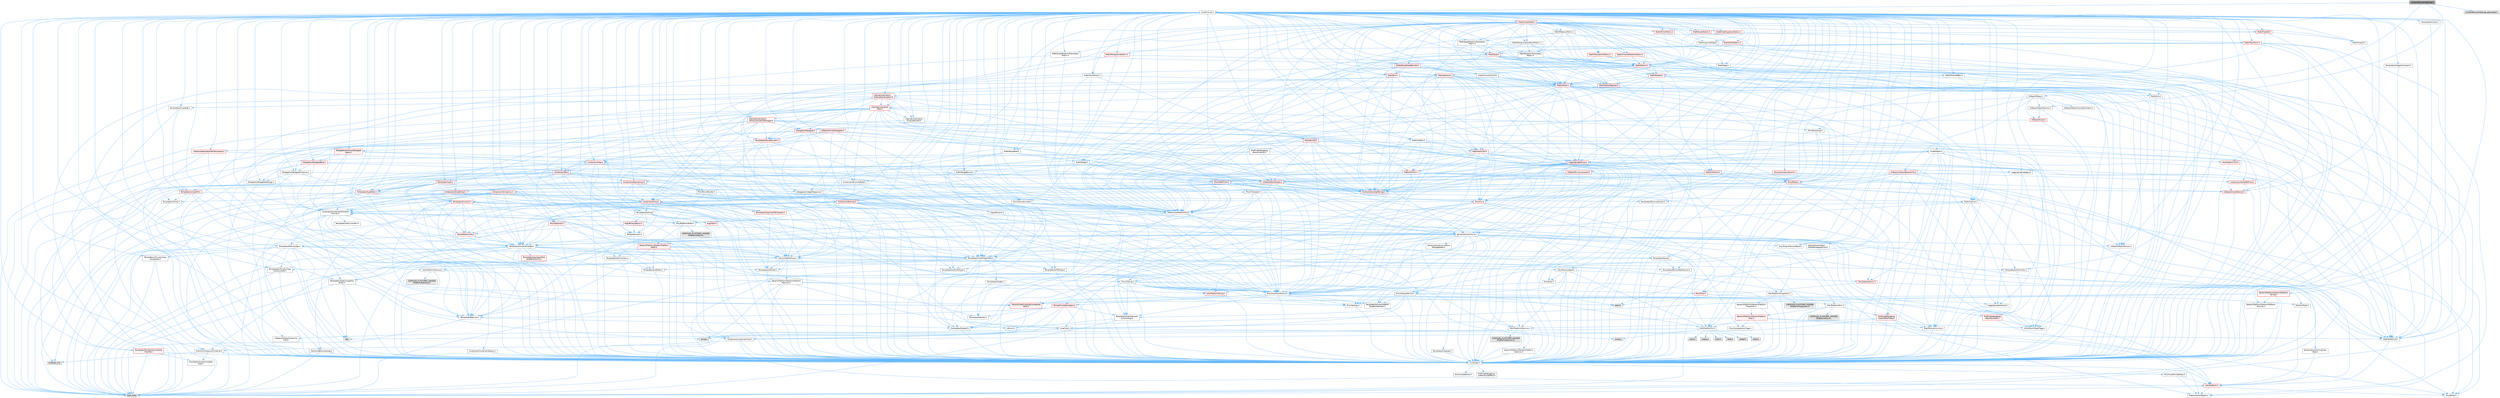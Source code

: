 digraph "ContentBrowserSettings.h"
{
 // INTERACTIVE_SVG=YES
 // LATEX_PDF_SIZE
  bgcolor="transparent";
  edge [fontname=Helvetica,fontsize=10,labelfontname=Helvetica,labelfontsize=10];
  node [fontname=Helvetica,fontsize=10,shape=box,height=0.2,width=0.4];
  Node1 [id="Node000001",label="ContentBrowserSettings.h",height=0.2,width=0.4,color="gray40", fillcolor="grey60", style="filled", fontcolor="black",tooltip=" "];
  Node1 -> Node2 [id="edge1_Node000001_Node000002",color="steelblue1",style="solid",tooltip=" "];
  Node2 [id="Node000002",label="CoreMinimal.h",height=0.2,width=0.4,color="grey40", fillcolor="white", style="filled",URL="$d7/d67/CoreMinimal_8h.html",tooltip=" "];
  Node2 -> Node3 [id="edge2_Node000002_Node000003",color="steelblue1",style="solid",tooltip=" "];
  Node3 [id="Node000003",label="CoreTypes.h",height=0.2,width=0.4,color="grey40", fillcolor="white", style="filled",URL="$dc/dec/CoreTypes_8h.html",tooltip=" "];
  Node3 -> Node4 [id="edge3_Node000003_Node000004",color="steelblue1",style="solid",tooltip=" "];
  Node4 [id="Node000004",label="HAL/Platform.h",height=0.2,width=0.4,color="red", fillcolor="#FFF0F0", style="filled",URL="$d9/dd0/Platform_8h.html",tooltip=" "];
  Node4 -> Node5 [id="edge4_Node000004_Node000005",color="steelblue1",style="solid",tooltip=" "];
  Node5 [id="Node000005",label="Misc/Build.h",height=0.2,width=0.4,color="grey40", fillcolor="white", style="filled",URL="$d3/dbb/Build_8h.html",tooltip=" "];
  Node4 -> Node7 [id="edge5_Node000004_Node000007",color="steelblue1",style="solid",tooltip=" "];
  Node7 [id="Node000007",label="type_traits",height=0.2,width=0.4,color="grey60", fillcolor="#E0E0E0", style="filled",tooltip=" "];
  Node4 -> Node8 [id="edge6_Node000004_Node000008",color="steelblue1",style="solid",tooltip=" "];
  Node8 [id="Node000008",label="PreprocessorHelpers.h",height=0.2,width=0.4,color="grey40", fillcolor="white", style="filled",URL="$db/ddb/PreprocessorHelpers_8h.html",tooltip=" "];
  Node3 -> Node14 [id="edge7_Node000003_Node000014",color="steelblue1",style="solid",tooltip=" "];
  Node14 [id="Node000014",label="ProfilingDebugging\l/UMemoryDefines.h",height=0.2,width=0.4,color="grey40", fillcolor="white", style="filled",URL="$d2/da2/UMemoryDefines_8h.html",tooltip=" "];
  Node3 -> Node15 [id="edge8_Node000003_Node000015",color="steelblue1",style="solid",tooltip=" "];
  Node15 [id="Node000015",label="Misc/CoreMiscDefines.h",height=0.2,width=0.4,color="grey40", fillcolor="white", style="filled",URL="$da/d38/CoreMiscDefines_8h.html",tooltip=" "];
  Node15 -> Node4 [id="edge9_Node000015_Node000004",color="steelblue1",style="solid",tooltip=" "];
  Node15 -> Node8 [id="edge10_Node000015_Node000008",color="steelblue1",style="solid",tooltip=" "];
  Node3 -> Node16 [id="edge11_Node000003_Node000016",color="steelblue1",style="solid",tooltip=" "];
  Node16 [id="Node000016",label="Misc/CoreDefines.h",height=0.2,width=0.4,color="grey40", fillcolor="white", style="filled",URL="$d3/dd2/CoreDefines_8h.html",tooltip=" "];
  Node2 -> Node17 [id="edge12_Node000002_Node000017",color="steelblue1",style="solid",tooltip=" "];
  Node17 [id="Node000017",label="CoreFwd.h",height=0.2,width=0.4,color="grey40", fillcolor="white", style="filled",URL="$d1/d1e/CoreFwd_8h.html",tooltip=" "];
  Node17 -> Node3 [id="edge13_Node000017_Node000003",color="steelblue1",style="solid",tooltip=" "];
  Node17 -> Node18 [id="edge14_Node000017_Node000018",color="steelblue1",style="solid",tooltip=" "];
  Node18 [id="Node000018",label="Containers/ContainersFwd.h",height=0.2,width=0.4,color="grey40", fillcolor="white", style="filled",URL="$d4/d0a/ContainersFwd_8h.html",tooltip=" "];
  Node18 -> Node4 [id="edge15_Node000018_Node000004",color="steelblue1",style="solid",tooltip=" "];
  Node18 -> Node3 [id="edge16_Node000018_Node000003",color="steelblue1",style="solid",tooltip=" "];
  Node18 -> Node19 [id="edge17_Node000018_Node000019",color="steelblue1",style="solid",tooltip=" "];
  Node19 [id="Node000019",label="Traits/IsContiguousContainer.h",height=0.2,width=0.4,color="grey40", fillcolor="white", style="filled",URL="$d5/d3c/IsContiguousContainer_8h.html",tooltip=" "];
  Node19 -> Node3 [id="edge18_Node000019_Node000003",color="steelblue1",style="solid",tooltip=" "];
  Node19 -> Node20 [id="edge19_Node000019_Node000020",color="steelblue1",style="solid",tooltip=" "];
  Node20 [id="Node000020",label="Misc/StaticAssertComplete\lType.h",height=0.2,width=0.4,color="grey40", fillcolor="white", style="filled",URL="$d5/d4e/StaticAssertCompleteType_8h.html",tooltip=" "];
  Node19 -> Node21 [id="edge20_Node000019_Node000021",color="steelblue1",style="solid",tooltip=" "];
  Node21 [id="Node000021",label="initializer_list",height=0.2,width=0.4,color="grey60", fillcolor="#E0E0E0", style="filled",tooltip=" "];
  Node17 -> Node22 [id="edge21_Node000017_Node000022",color="steelblue1",style="solid",tooltip=" "];
  Node22 [id="Node000022",label="Math/MathFwd.h",height=0.2,width=0.4,color="grey40", fillcolor="white", style="filled",URL="$d2/d10/MathFwd_8h.html",tooltip=" "];
  Node22 -> Node4 [id="edge22_Node000022_Node000004",color="steelblue1",style="solid",tooltip=" "];
  Node17 -> Node23 [id="edge23_Node000017_Node000023",color="steelblue1",style="solid",tooltip=" "];
  Node23 [id="Node000023",label="UObject/UObjectHierarchy\lFwd.h",height=0.2,width=0.4,color="grey40", fillcolor="white", style="filled",URL="$d3/d13/UObjectHierarchyFwd_8h.html",tooltip=" "];
  Node2 -> Node23 [id="edge24_Node000002_Node000023",color="steelblue1",style="solid",tooltip=" "];
  Node2 -> Node18 [id="edge25_Node000002_Node000018",color="steelblue1",style="solid",tooltip=" "];
  Node2 -> Node24 [id="edge26_Node000002_Node000024",color="steelblue1",style="solid",tooltip=" "];
  Node24 [id="Node000024",label="Misc/VarArgs.h",height=0.2,width=0.4,color="grey40", fillcolor="white", style="filled",URL="$d5/d6f/VarArgs_8h.html",tooltip=" "];
  Node24 -> Node3 [id="edge27_Node000024_Node000003",color="steelblue1",style="solid",tooltip=" "];
  Node2 -> Node25 [id="edge28_Node000002_Node000025",color="steelblue1",style="solid",tooltip=" "];
  Node25 [id="Node000025",label="Logging/LogVerbosity.h",height=0.2,width=0.4,color="grey40", fillcolor="white", style="filled",URL="$d2/d8f/LogVerbosity_8h.html",tooltip=" "];
  Node25 -> Node3 [id="edge29_Node000025_Node000003",color="steelblue1",style="solid",tooltip=" "];
  Node2 -> Node26 [id="edge30_Node000002_Node000026",color="steelblue1",style="solid",tooltip=" "];
  Node26 [id="Node000026",label="Misc/OutputDevice.h",height=0.2,width=0.4,color="grey40", fillcolor="white", style="filled",URL="$d7/d32/OutputDevice_8h.html",tooltip=" "];
  Node26 -> Node17 [id="edge31_Node000026_Node000017",color="steelblue1",style="solid",tooltip=" "];
  Node26 -> Node3 [id="edge32_Node000026_Node000003",color="steelblue1",style="solid",tooltip=" "];
  Node26 -> Node25 [id="edge33_Node000026_Node000025",color="steelblue1",style="solid",tooltip=" "];
  Node26 -> Node24 [id="edge34_Node000026_Node000024",color="steelblue1",style="solid",tooltip=" "];
  Node26 -> Node27 [id="edge35_Node000026_Node000027",color="steelblue1",style="solid",tooltip=" "];
  Node27 [id="Node000027",label="Templates/IsArrayOrRefOf\lTypeByPredicate.h",height=0.2,width=0.4,color="grey40", fillcolor="white", style="filled",URL="$d6/da1/IsArrayOrRefOfTypeByPredicate_8h.html",tooltip=" "];
  Node27 -> Node3 [id="edge36_Node000027_Node000003",color="steelblue1",style="solid",tooltip=" "];
  Node26 -> Node28 [id="edge37_Node000026_Node000028",color="steelblue1",style="solid",tooltip=" "];
  Node28 [id="Node000028",label="Templates/IsValidVariadic\lFunctionArg.h",height=0.2,width=0.4,color="grey40", fillcolor="white", style="filled",URL="$d0/dc8/IsValidVariadicFunctionArg_8h.html",tooltip=" "];
  Node28 -> Node3 [id="edge38_Node000028_Node000003",color="steelblue1",style="solid",tooltip=" "];
  Node28 -> Node29 [id="edge39_Node000028_Node000029",color="steelblue1",style="solid",tooltip=" "];
  Node29 [id="Node000029",label="IsEnum.h",height=0.2,width=0.4,color="grey40", fillcolor="white", style="filled",URL="$d4/de5/IsEnum_8h.html",tooltip=" "];
  Node28 -> Node7 [id="edge40_Node000028_Node000007",color="steelblue1",style="solid",tooltip=" "];
  Node26 -> Node30 [id="edge41_Node000026_Node000030",color="steelblue1",style="solid",tooltip=" "];
  Node30 [id="Node000030",label="Traits/IsCharEncodingCompatible\lWith.h",height=0.2,width=0.4,color="red", fillcolor="#FFF0F0", style="filled",URL="$df/dd1/IsCharEncodingCompatibleWith_8h.html",tooltip=" "];
  Node30 -> Node7 [id="edge42_Node000030_Node000007",color="steelblue1",style="solid",tooltip=" "];
  Node2 -> Node32 [id="edge43_Node000002_Node000032",color="steelblue1",style="solid",tooltip=" "];
  Node32 [id="Node000032",label="HAL/PlatformCrt.h",height=0.2,width=0.4,color="grey40", fillcolor="white", style="filled",URL="$d8/d75/PlatformCrt_8h.html",tooltip=" "];
  Node32 -> Node33 [id="edge44_Node000032_Node000033",color="steelblue1",style="solid",tooltip=" "];
  Node33 [id="Node000033",label="new",height=0.2,width=0.4,color="grey60", fillcolor="#E0E0E0", style="filled",tooltip=" "];
  Node32 -> Node34 [id="edge45_Node000032_Node000034",color="steelblue1",style="solid",tooltip=" "];
  Node34 [id="Node000034",label="wchar.h",height=0.2,width=0.4,color="grey60", fillcolor="#E0E0E0", style="filled",tooltip=" "];
  Node32 -> Node35 [id="edge46_Node000032_Node000035",color="steelblue1",style="solid",tooltip=" "];
  Node35 [id="Node000035",label="stddef.h",height=0.2,width=0.4,color="grey60", fillcolor="#E0E0E0", style="filled",tooltip=" "];
  Node32 -> Node36 [id="edge47_Node000032_Node000036",color="steelblue1",style="solid",tooltip=" "];
  Node36 [id="Node000036",label="stdlib.h",height=0.2,width=0.4,color="grey60", fillcolor="#E0E0E0", style="filled",tooltip=" "];
  Node32 -> Node37 [id="edge48_Node000032_Node000037",color="steelblue1",style="solid",tooltip=" "];
  Node37 [id="Node000037",label="stdio.h",height=0.2,width=0.4,color="grey60", fillcolor="#E0E0E0", style="filled",tooltip=" "];
  Node32 -> Node38 [id="edge49_Node000032_Node000038",color="steelblue1",style="solid",tooltip=" "];
  Node38 [id="Node000038",label="stdarg.h",height=0.2,width=0.4,color="grey60", fillcolor="#E0E0E0", style="filled",tooltip=" "];
  Node32 -> Node39 [id="edge50_Node000032_Node000039",color="steelblue1",style="solid",tooltip=" "];
  Node39 [id="Node000039",label="math.h",height=0.2,width=0.4,color="grey60", fillcolor="#E0E0E0", style="filled",tooltip=" "];
  Node32 -> Node40 [id="edge51_Node000032_Node000040",color="steelblue1",style="solid",tooltip=" "];
  Node40 [id="Node000040",label="float.h",height=0.2,width=0.4,color="grey60", fillcolor="#E0E0E0", style="filled",tooltip=" "];
  Node32 -> Node41 [id="edge52_Node000032_Node000041",color="steelblue1",style="solid",tooltip=" "];
  Node41 [id="Node000041",label="string.h",height=0.2,width=0.4,color="grey60", fillcolor="#E0E0E0", style="filled",tooltip=" "];
  Node2 -> Node42 [id="edge53_Node000002_Node000042",color="steelblue1",style="solid",tooltip=" "];
  Node42 [id="Node000042",label="HAL/PlatformMisc.h",height=0.2,width=0.4,color="grey40", fillcolor="white", style="filled",URL="$d0/df5/PlatformMisc_8h.html",tooltip=" "];
  Node42 -> Node3 [id="edge54_Node000042_Node000003",color="steelblue1",style="solid",tooltip=" "];
  Node42 -> Node43 [id="edge55_Node000042_Node000043",color="steelblue1",style="solid",tooltip=" "];
  Node43 [id="Node000043",label="GenericPlatform/GenericPlatform\lMisc.h",height=0.2,width=0.4,color="red", fillcolor="#FFF0F0", style="filled",URL="$db/d9a/GenericPlatformMisc_8h.html",tooltip=" "];
  Node43 -> Node17 [id="edge56_Node000043_Node000017",color="steelblue1",style="solid",tooltip=" "];
  Node43 -> Node3 [id="edge57_Node000043_Node000003",color="steelblue1",style="solid",tooltip=" "];
  Node43 -> Node32 [id="edge58_Node000043_Node000032",color="steelblue1",style="solid",tooltip=" "];
  Node43 -> Node47 [id="edge59_Node000043_Node000047",color="steelblue1",style="solid",tooltip=" "];
  Node47 [id="Node000047",label="Math/NumericLimits.h",height=0.2,width=0.4,color="grey40", fillcolor="white", style="filled",URL="$df/d1b/NumericLimits_8h.html",tooltip=" "];
  Node47 -> Node3 [id="edge60_Node000047_Node000003",color="steelblue1",style="solid",tooltip=" "];
  Node43 -> Node48 [id="edge61_Node000043_Node000048",color="steelblue1",style="solid",tooltip=" "];
  Node48 [id="Node000048",label="Misc/CompressionFlags.h",height=0.2,width=0.4,color="grey40", fillcolor="white", style="filled",URL="$d9/d76/CompressionFlags_8h.html",tooltip=" "];
  Node43 -> Node49 [id="edge62_Node000043_Node000049",color="steelblue1",style="solid",tooltip=" "];
  Node49 [id="Node000049",label="Misc/EnumClassFlags.h",height=0.2,width=0.4,color="grey40", fillcolor="white", style="filled",URL="$d8/de7/EnumClassFlags_8h.html",tooltip=" "];
  Node42 -> Node52 [id="edge63_Node000042_Node000052",color="steelblue1",style="solid",tooltip=" "];
  Node52 [id="Node000052",label="COMPILED_PLATFORM_HEADER\l(PlatformMisc.h)",height=0.2,width=0.4,color="grey60", fillcolor="#E0E0E0", style="filled",tooltip=" "];
  Node42 -> Node53 [id="edge64_Node000042_Node000053",color="steelblue1",style="solid",tooltip=" "];
  Node53 [id="Node000053",label="ProfilingDebugging\l/CpuProfilerTrace.h",height=0.2,width=0.4,color="red", fillcolor="#FFF0F0", style="filled",URL="$da/dcb/CpuProfilerTrace_8h.html",tooltip=" "];
  Node53 -> Node3 [id="edge65_Node000053_Node000003",color="steelblue1",style="solid",tooltip=" "];
  Node53 -> Node18 [id="edge66_Node000053_Node000018",color="steelblue1",style="solid",tooltip=" "];
  Node53 -> Node54 [id="edge67_Node000053_Node000054",color="steelblue1",style="solid",tooltip=" "];
  Node54 [id="Node000054",label="HAL/PlatformAtomics.h",height=0.2,width=0.4,color="grey40", fillcolor="white", style="filled",URL="$d3/d36/PlatformAtomics_8h.html",tooltip=" "];
  Node54 -> Node3 [id="edge68_Node000054_Node000003",color="steelblue1",style="solid",tooltip=" "];
  Node54 -> Node55 [id="edge69_Node000054_Node000055",color="steelblue1",style="solid",tooltip=" "];
  Node55 [id="Node000055",label="GenericPlatform/GenericPlatform\lAtomics.h",height=0.2,width=0.4,color="grey40", fillcolor="white", style="filled",URL="$da/d72/GenericPlatformAtomics_8h.html",tooltip=" "];
  Node55 -> Node3 [id="edge70_Node000055_Node000003",color="steelblue1",style="solid",tooltip=" "];
  Node54 -> Node56 [id="edge71_Node000054_Node000056",color="steelblue1",style="solid",tooltip=" "];
  Node56 [id="Node000056",label="COMPILED_PLATFORM_HEADER\l(PlatformAtomics.h)",height=0.2,width=0.4,color="grey60", fillcolor="#E0E0E0", style="filled",tooltip=" "];
  Node53 -> Node8 [id="edge72_Node000053_Node000008",color="steelblue1",style="solid",tooltip=" "];
  Node53 -> Node5 [id="edge73_Node000053_Node000005",color="steelblue1",style="solid",tooltip=" "];
  Node2 -> Node61 [id="edge74_Node000002_Node000061",color="steelblue1",style="solid",tooltip=" "];
  Node61 [id="Node000061",label="Misc/AssertionMacros.h",height=0.2,width=0.4,color="grey40", fillcolor="white", style="filled",URL="$d0/dfa/AssertionMacros_8h.html",tooltip=" "];
  Node61 -> Node3 [id="edge75_Node000061_Node000003",color="steelblue1",style="solid",tooltip=" "];
  Node61 -> Node4 [id="edge76_Node000061_Node000004",color="steelblue1",style="solid",tooltip=" "];
  Node61 -> Node42 [id="edge77_Node000061_Node000042",color="steelblue1",style="solid",tooltip=" "];
  Node61 -> Node8 [id="edge78_Node000061_Node000008",color="steelblue1",style="solid",tooltip=" "];
  Node61 -> Node62 [id="edge79_Node000061_Node000062",color="steelblue1",style="solid",tooltip=" "];
  Node62 [id="Node000062",label="Templates/EnableIf.h",height=0.2,width=0.4,color="grey40", fillcolor="white", style="filled",URL="$d7/d60/EnableIf_8h.html",tooltip=" "];
  Node62 -> Node3 [id="edge80_Node000062_Node000003",color="steelblue1",style="solid",tooltip=" "];
  Node61 -> Node27 [id="edge81_Node000061_Node000027",color="steelblue1",style="solid",tooltip=" "];
  Node61 -> Node28 [id="edge82_Node000061_Node000028",color="steelblue1",style="solid",tooltip=" "];
  Node61 -> Node30 [id="edge83_Node000061_Node000030",color="steelblue1",style="solid",tooltip=" "];
  Node61 -> Node24 [id="edge84_Node000061_Node000024",color="steelblue1",style="solid",tooltip=" "];
  Node61 -> Node63 [id="edge85_Node000061_Node000063",color="steelblue1",style="solid",tooltip=" "];
  Node63 [id="Node000063",label="String/FormatStringSan.h",height=0.2,width=0.4,color="red", fillcolor="#FFF0F0", style="filled",URL="$d3/d8b/FormatStringSan_8h.html",tooltip=" "];
  Node63 -> Node7 [id="edge86_Node000063_Node000007",color="steelblue1",style="solid",tooltip=" "];
  Node63 -> Node3 [id="edge87_Node000063_Node000003",color="steelblue1",style="solid",tooltip=" "];
  Node63 -> Node64 [id="edge88_Node000063_Node000064",color="steelblue1",style="solid",tooltip=" "];
  Node64 [id="Node000064",label="Templates/Requires.h",height=0.2,width=0.4,color="grey40", fillcolor="white", style="filled",URL="$dc/d96/Requires_8h.html",tooltip=" "];
  Node64 -> Node62 [id="edge89_Node000064_Node000062",color="steelblue1",style="solid",tooltip=" "];
  Node64 -> Node7 [id="edge90_Node000064_Node000007",color="steelblue1",style="solid",tooltip=" "];
  Node63 -> Node65 [id="edge91_Node000063_Node000065",color="steelblue1",style="solid",tooltip=" "];
  Node65 [id="Node000065",label="Templates/Identity.h",height=0.2,width=0.4,color="grey40", fillcolor="white", style="filled",URL="$d0/dd5/Identity_8h.html",tooltip=" "];
  Node63 -> Node28 [id="edge92_Node000063_Node000028",color="steelblue1",style="solid",tooltip=" "];
  Node63 -> Node18 [id="edge93_Node000063_Node000018",color="steelblue1",style="solid",tooltip=" "];
  Node61 -> Node69 [id="edge94_Node000061_Node000069",color="steelblue1",style="solid",tooltip=" "];
  Node69 [id="Node000069",label="atomic",height=0.2,width=0.4,color="grey60", fillcolor="#E0E0E0", style="filled",tooltip=" "];
  Node2 -> Node70 [id="edge95_Node000002_Node000070",color="steelblue1",style="solid",tooltip=" "];
  Node70 [id="Node000070",label="Templates/IsPointer.h",height=0.2,width=0.4,color="grey40", fillcolor="white", style="filled",URL="$d7/d05/IsPointer_8h.html",tooltip=" "];
  Node70 -> Node3 [id="edge96_Node000070_Node000003",color="steelblue1",style="solid",tooltip=" "];
  Node2 -> Node71 [id="edge97_Node000002_Node000071",color="steelblue1",style="solid",tooltip=" "];
  Node71 [id="Node000071",label="HAL/PlatformMemory.h",height=0.2,width=0.4,color="grey40", fillcolor="white", style="filled",URL="$de/d68/PlatformMemory_8h.html",tooltip=" "];
  Node71 -> Node3 [id="edge98_Node000071_Node000003",color="steelblue1",style="solid",tooltip=" "];
  Node71 -> Node72 [id="edge99_Node000071_Node000072",color="steelblue1",style="solid",tooltip=" "];
  Node72 [id="Node000072",label="GenericPlatform/GenericPlatform\lMemory.h",height=0.2,width=0.4,color="grey40", fillcolor="white", style="filled",URL="$dd/d22/GenericPlatformMemory_8h.html",tooltip=" "];
  Node72 -> Node17 [id="edge100_Node000072_Node000017",color="steelblue1",style="solid",tooltip=" "];
  Node72 -> Node3 [id="edge101_Node000072_Node000003",color="steelblue1",style="solid",tooltip=" "];
  Node72 -> Node73 [id="edge102_Node000072_Node000073",color="steelblue1",style="solid",tooltip=" "];
  Node73 [id="Node000073",label="HAL/PlatformString.h",height=0.2,width=0.4,color="red", fillcolor="#FFF0F0", style="filled",URL="$db/db5/PlatformString_8h.html",tooltip=" "];
  Node73 -> Node3 [id="edge103_Node000073_Node000003",color="steelblue1",style="solid",tooltip=" "];
  Node72 -> Node41 [id="edge104_Node000072_Node000041",color="steelblue1",style="solid",tooltip=" "];
  Node72 -> Node34 [id="edge105_Node000072_Node000034",color="steelblue1",style="solid",tooltip=" "];
  Node71 -> Node75 [id="edge106_Node000071_Node000075",color="steelblue1",style="solid",tooltip=" "];
  Node75 [id="Node000075",label="COMPILED_PLATFORM_HEADER\l(PlatformMemory.h)",height=0.2,width=0.4,color="grey60", fillcolor="#E0E0E0", style="filled",tooltip=" "];
  Node2 -> Node54 [id="edge107_Node000002_Node000054",color="steelblue1",style="solid",tooltip=" "];
  Node2 -> Node76 [id="edge108_Node000002_Node000076",color="steelblue1",style="solid",tooltip=" "];
  Node76 [id="Node000076",label="Misc/Exec.h",height=0.2,width=0.4,color="grey40", fillcolor="white", style="filled",URL="$de/ddb/Exec_8h.html",tooltip=" "];
  Node76 -> Node3 [id="edge109_Node000076_Node000003",color="steelblue1",style="solid",tooltip=" "];
  Node76 -> Node61 [id="edge110_Node000076_Node000061",color="steelblue1",style="solid",tooltip=" "];
  Node2 -> Node77 [id="edge111_Node000002_Node000077",color="steelblue1",style="solid",tooltip=" "];
  Node77 [id="Node000077",label="HAL/MemoryBase.h",height=0.2,width=0.4,color="grey40", fillcolor="white", style="filled",URL="$d6/d9f/MemoryBase_8h.html",tooltip=" "];
  Node77 -> Node3 [id="edge112_Node000077_Node000003",color="steelblue1",style="solid",tooltip=" "];
  Node77 -> Node54 [id="edge113_Node000077_Node000054",color="steelblue1",style="solid",tooltip=" "];
  Node77 -> Node32 [id="edge114_Node000077_Node000032",color="steelblue1",style="solid",tooltip=" "];
  Node77 -> Node76 [id="edge115_Node000077_Node000076",color="steelblue1",style="solid",tooltip=" "];
  Node77 -> Node26 [id="edge116_Node000077_Node000026",color="steelblue1",style="solid",tooltip=" "];
  Node77 -> Node78 [id="edge117_Node000077_Node000078",color="steelblue1",style="solid",tooltip=" "];
  Node78 [id="Node000078",label="Templates/Atomic.h",height=0.2,width=0.4,color="red", fillcolor="#FFF0F0", style="filled",URL="$d3/d91/Atomic_8h.html",tooltip=" "];
  Node78 -> Node86 [id="edge118_Node000078_Node000086",color="steelblue1",style="solid",tooltip=" "];
  Node86 [id="Node000086",label="Traits/IntType.h",height=0.2,width=0.4,color="grey40", fillcolor="white", style="filled",URL="$d7/deb/IntType_8h.html",tooltip=" "];
  Node86 -> Node4 [id="edge119_Node000086_Node000004",color="steelblue1",style="solid",tooltip=" "];
  Node78 -> Node69 [id="edge120_Node000078_Node000069",color="steelblue1",style="solid",tooltip=" "];
  Node2 -> Node87 [id="edge121_Node000002_Node000087",color="steelblue1",style="solid",tooltip=" "];
  Node87 [id="Node000087",label="HAL/UnrealMemory.h",height=0.2,width=0.4,color="grey40", fillcolor="white", style="filled",URL="$d9/d96/UnrealMemory_8h.html",tooltip=" "];
  Node87 -> Node3 [id="edge122_Node000087_Node000003",color="steelblue1",style="solid",tooltip=" "];
  Node87 -> Node72 [id="edge123_Node000087_Node000072",color="steelblue1",style="solid",tooltip=" "];
  Node87 -> Node77 [id="edge124_Node000087_Node000077",color="steelblue1",style="solid",tooltip=" "];
  Node87 -> Node71 [id="edge125_Node000087_Node000071",color="steelblue1",style="solid",tooltip=" "];
  Node87 -> Node88 [id="edge126_Node000087_Node000088",color="steelblue1",style="solid",tooltip=" "];
  Node88 [id="Node000088",label="ProfilingDebugging\l/MemoryTrace.h",height=0.2,width=0.4,color="red", fillcolor="#FFF0F0", style="filled",URL="$da/dd7/MemoryTrace_8h.html",tooltip=" "];
  Node88 -> Node4 [id="edge127_Node000088_Node000004",color="steelblue1",style="solid",tooltip=" "];
  Node88 -> Node49 [id="edge128_Node000088_Node000049",color="steelblue1",style="solid",tooltip=" "];
  Node87 -> Node70 [id="edge129_Node000087_Node000070",color="steelblue1",style="solid",tooltip=" "];
  Node2 -> Node89 [id="edge130_Node000002_Node000089",color="steelblue1",style="solid",tooltip=" "];
  Node89 [id="Node000089",label="Templates/IsArithmetic.h",height=0.2,width=0.4,color="grey40", fillcolor="white", style="filled",URL="$d2/d5d/IsArithmetic_8h.html",tooltip=" "];
  Node89 -> Node3 [id="edge131_Node000089_Node000003",color="steelblue1",style="solid",tooltip=" "];
  Node2 -> Node83 [id="edge132_Node000002_Node000083",color="steelblue1",style="solid",tooltip=" "];
  Node83 [id="Node000083",label="Templates/AndOrNot.h",height=0.2,width=0.4,color="grey40", fillcolor="white", style="filled",URL="$db/d0a/AndOrNot_8h.html",tooltip=" "];
  Node83 -> Node3 [id="edge133_Node000083_Node000003",color="steelblue1",style="solid",tooltip=" "];
  Node2 -> Node90 [id="edge134_Node000002_Node000090",color="steelblue1",style="solid",tooltip=" "];
  Node90 [id="Node000090",label="Templates/IsPODType.h",height=0.2,width=0.4,color="grey40", fillcolor="white", style="filled",URL="$d7/db1/IsPODType_8h.html",tooltip=" "];
  Node90 -> Node3 [id="edge135_Node000090_Node000003",color="steelblue1",style="solid",tooltip=" "];
  Node2 -> Node91 [id="edge136_Node000002_Node000091",color="steelblue1",style="solid",tooltip=" "];
  Node91 [id="Node000091",label="Templates/IsUECoreType.h",height=0.2,width=0.4,color="grey40", fillcolor="white", style="filled",URL="$d1/db8/IsUECoreType_8h.html",tooltip=" "];
  Node91 -> Node3 [id="edge137_Node000091_Node000003",color="steelblue1",style="solid",tooltip=" "];
  Node91 -> Node7 [id="edge138_Node000091_Node000007",color="steelblue1",style="solid",tooltip=" "];
  Node2 -> Node84 [id="edge139_Node000002_Node000084",color="steelblue1",style="solid",tooltip=" "];
  Node84 [id="Node000084",label="Templates/IsTriviallyCopy\lConstructible.h",height=0.2,width=0.4,color="grey40", fillcolor="white", style="filled",URL="$d3/d78/IsTriviallyCopyConstructible_8h.html",tooltip=" "];
  Node84 -> Node3 [id="edge140_Node000084_Node000003",color="steelblue1",style="solid",tooltip=" "];
  Node84 -> Node7 [id="edge141_Node000084_Node000007",color="steelblue1",style="solid",tooltip=" "];
  Node2 -> Node92 [id="edge142_Node000002_Node000092",color="steelblue1",style="solid",tooltip=" "];
  Node92 [id="Node000092",label="Templates/UnrealTypeTraits.h",height=0.2,width=0.4,color="grey40", fillcolor="white", style="filled",URL="$d2/d2d/UnrealTypeTraits_8h.html",tooltip=" "];
  Node92 -> Node3 [id="edge143_Node000092_Node000003",color="steelblue1",style="solid",tooltip=" "];
  Node92 -> Node70 [id="edge144_Node000092_Node000070",color="steelblue1",style="solid",tooltip=" "];
  Node92 -> Node61 [id="edge145_Node000092_Node000061",color="steelblue1",style="solid",tooltip=" "];
  Node92 -> Node83 [id="edge146_Node000092_Node000083",color="steelblue1",style="solid",tooltip=" "];
  Node92 -> Node62 [id="edge147_Node000092_Node000062",color="steelblue1",style="solid",tooltip=" "];
  Node92 -> Node89 [id="edge148_Node000092_Node000089",color="steelblue1",style="solid",tooltip=" "];
  Node92 -> Node29 [id="edge149_Node000092_Node000029",color="steelblue1",style="solid",tooltip=" "];
  Node92 -> Node93 [id="edge150_Node000092_Node000093",color="steelblue1",style="solid",tooltip=" "];
  Node93 [id="Node000093",label="Templates/Models.h",height=0.2,width=0.4,color="grey40", fillcolor="white", style="filled",URL="$d3/d0c/Models_8h.html",tooltip=" "];
  Node93 -> Node65 [id="edge151_Node000093_Node000065",color="steelblue1",style="solid",tooltip=" "];
  Node92 -> Node90 [id="edge152_Node000092_Node000090",color="steelblue1",style="solid",tooltip=" "];
  Node92 -> Node91 [id="edge153_Node000092_Node000091",color="steelblue1",style="solid",tooltip=" "];
  Node92 -> Node84 [id="edge154_Node000092_Node000084",color="steelblue1",style="solid",tooltip=" "];
  Node2 -> Node62 [id="edge155_Node000002_Node000062",color="steelblue1",style="solid",tooltip=" "];
  Node2 -> Node94 [id="edge156_Node000002_Node000094",color="steelblue1",style="solid",tooltip=" "];
  Node94 [id="Node000094",label="Templates/RemoveReference.h",height=0.2,width=0.4,color="grey40", fillcolor="white", style="filled",URL="$da/dbe/RemoveReference_8h.html",tooltip=" "];
  Node94 -> Node3 [id="edge157_Node000094_Node000003",color="steelblue1",style="solid",tooltip=" "];
  Node2 -> Node95 [id="edge158_Node000002_Node000095",color="steelblue1",style="solid",tooltip=" "];
  Node95 [id="Node000095",label="Templates/IntegralConstant.h",height=0.2,width=0.4,color="grey40", fillcolor="white", style="filled",URL="$db/d1b/IntegralConstant_8h.html",tooltip=" "];
  Node95 -> Node3 [id="edge159_Node000095_Node000003",color="steelblue1",style="solid",tooltip=" "];
  Node2 -> Node96 [id="edge160_Node000002_Node000096",color="steelblue1",style="solid",tooltip=" "];
  Node96 [id="Node000096",label="Templates/IsClass.h",height=0.2,width=0.4,color="grey40", fillcolor="white", style="filled",URL="$db/dcb/IsClass_8h.html",tooltip=" "];
  Node96 -> Node3 [id="edge161_Node000096_Node000003",color="steelblue1",style="solid",tooltip=" "];
  Node2 -> Node97 [id="edge162_Node000002_Node000097",color="steelblue1",style="solid",tooltip=" "];
  Node97 [id="Node000097",label="Templates/TypeCompatible\lBytes.h",height=0.2,width=0.4,color="grey40", fillcolor="white", style="filled",URL="$df/d0a/TypeCompatibleBytes_8h.html",tooltip=" "];
  Node97 -> Node3 [id="edge163_Node000097_Node000003",color="steelblue1",style="solid",tooltip=" "];
  Node97 -> Node41 [id="edge164_Node000097_Node000041",color="steelblue1",style="solid",tooltip=" "];
  Node97 -> Node33 [id="edge165_Node000097_Node000033",color="steelblue1",style="solid",tooltip=" "];
  Node97 -> Node7 [id="edge166_Node000097_Node000007",color="steelblue1",style="solid",tooltip=" "];
  Node2 -> Node19 [id="edge167_Node000002_Node000019",color="steelblue1",style="solid",tooltip=" "];
  Node2 -> Node98 [id="edge168_Node000002_Node000098",color="steelblue1",style="solid",tooltip=" "];
  Node98 [id="Node000098",label="Templates/UnrealTemplate.h",height=0.2,width=0.4,color="grey40", fillcolor="white", style="filled",URL="$d4/d24/UnrealTemplate_8h.html",tooltip=" "];
  Node98 -> Node3 [id="edge169_Node000098_Node000003",color="steelblue1",style="solid",tooltip=" "];
  Node98 -> Node70 [id="edge170_Node000098_Node000070",color="steelblue1",style="solid",tooltip=" "];
  Node98 -> Node87 [id="edge171_Node000098_Node000087",color="steelblue1",style="solid",tooltip=" "];
  Node98 -> Node99 [id="edge172_Node000098_Node000099",color="steelblue1",style="solid",tooltip=" "];
  Node99 [id="Node000099",label="Templates/CopyQualifiers\lAndRefsFromTo.h",height=0.2,width=0.4,color="red", fillcolor="#FFF0F0", style="filled",URL="$d3/db3/CopyQualifiersAndRefsFromTo_8h.html",tooltip=" "];
  Node98 -> Node92 [id="edge173_Node000098_Node000092",color="steelblue1",style="solid",tooltip=" "];
  Node98 -> Node94 [id="edge174_Node000098_Node000094",color="steelblue1",style="solid",tooltip=" "];
  Node98 -> Node64 [id="edge175_Node000098_Node000064",color="steelblue1",style="solid",tooltip=" "];
  Node98 -> Node97 [id="edge176_Node000098_Node000097",color="steelblue1",style="solid",tooltip=" "];
  Node98 -> Node65 [id="edge177_Node000098_Node000065",color="steelblue1",style="solid",tooltip=" "];
  Node98 -> Node19 [id="edge178_Node000098_Node000019",color="steelblue1",style="solid",tooltip=" "];
  Node98 -> Node101 [id="edge179_Node000098_Node000101",color="steelblue1",style="solid",tooltip=" "];
  Node101 [id="Node000101",label="Traits/UseBitwiseSwap.h",height=0.2,width=0.4,color="grey40", fillcolor="white", style="filled",URL="$db/df3/UseBitwiseSwap_8h.html",tooltip=" "];
  Node101 -> Node3 [id="edge180_Node000101_Node000003",color="steelblue1",style="solid",tooltip=" "];
  Node101 -> Node7 [id="edge181_Node000101_Node000007",color="steelblue1",style="solid",tooltip=" "];
  Node98 -> Node7 [id="edge182_Node000098_Node000007",color="steelblue1",style="solid",tooltip=" "];
  Node2 -> Node47 [id="edge183_Node000002_Node000047",color="steelblue1",style="solid",tooltip=" "];
  Node2 -> Node102 [id="edge184_Node000002_Node000102",color="steelblue1",style="solid",tooltip=" "];
  Node102 [id="Node000102",label="HAL/PlatformMath.h",height=0.2,width=0.4,color="grey40", fillcolor="white", style="filled",URL="$dc/d53/PlatformMath_8h.html",tooltip=" "];
  Node102 -> Node3 [id="edge185_Node000102_Node000003",color="steelblue1",style="solid",tooltip=" "];
  Node102 -> Node103 [id="edge186_Node000102_Node000103",color="steelblue1",style="solid",tooltip=" "];
  Node103 [id="Node000103",label="GenericPlatform/GenericPlatform\lMath.h",height=0.2,width=0.4,color="red", fillcolor="#FFF0F0", style="filled",URL="$d5/d79/GenericPlatformMath_8h.html",tooltip=" "];
  Node103 -> Node3 [id="edge187_Node000103_Node000003",color="steelblue1",style="solid",tooltip=" "];
  Node103 -> Node18 [id="edge188_Node000103_Node000018",color="steelblue1",style="solid",tooltip=" "];
  Node103 -> Node32 [id="edge189_Node000103_Node000032",color="steelblue1",style="solid",tooltip=" "];
  Node103 -> Node83 [id="edge190_Node000103_Node000083",color="steelblue1",style="solid",tooltip=" "];
  Node103 -> Node104 [id="edge191_Node000103_Node000104",color="steelblue1",style="solid",tooltip=" "];
  Node104 [id="Node000104",label="Templates/Decay.h",height=0.2,width=0.4,color="grey40", fillcolor="white", style="filled",URL="$dd/d0f/Decay_8h.html",tooltip=" "];
  Node104 -> Node3 [id="edge192_Node000104_Node000003",color="steelblue1",style="solid",tooltip=" "];
  Node104 -> Node94 [id="edge193_Node000104_Node000094",color="steelblue1",style="solid",tooltip=" "];
  Node104 -> Node7 [id="edge194_Node000104_Node000007",color="steelblue1",style="solid",tooltip=" "];
  Node103 -> Node92 [id="edge195_Node000103_Node000092",color="steelblue1",style="solid",tooltip=" "];
  Node103 -> Node64 [id="edge196_Node000103_Node000064",color="steelblue1",style="solid",tooltip=" "];
  Node103 -> Node97 [id="edge197_Node000103_Node000097",color="steelblue1",style="solid",tooltip=" "];
  Node103 -> Node7 [id="edge198_Node000103_Node000007",color="steelblue1",style="solid",tooltip=" "];
  Node102 -> Node109 [id="edge199_Node000102_Node000109",color="steelblue1",style="solid",tooltip=" "];
  Node109 [id="Node000109",label="COMPILED_PLATFORM_HEADER\l(PlatformMath.h)",height=0.2,width=0.4,color="grey60", fillcolor="#E0E0E0", style="filled",tooltip=" "];
  Node2 -> Node85 [id="edge200_Node000002_Node000085",color="steelblue1",style="solid",tooltip=" "];
  Node85 [id="Node000085",label="Templates/IsTriviallyCopy\lAssignable.h",height=0.2,width=0.4,color="grey40", fillcolor="white", style="filled",URL="$d2/df2/IsTriviallyCopyAssignable_8h.html",tooltip=" "];
  Node85 -> Node3 [id="edge201_Node000085_Node000003",color="steelblue1",style="solid",tooltip=" "];
  Node85 -> Node7 [id="edge202_Node000085_Node000007",color="steelblue1",style="solid",tooltip=" "];
  Node2 -> Node110 [id="edge203_Node000002_Node000110",color="steelblue1",style="solid",tooltip=" "];
  Node110 [id="Node000110",label="Templates/MemoryOps.h",height=0.2,width=0.4,color="grey40", fillcolor="white", style="filled",URL="$db/dea/MemoryOps_8h.html",tooltip=" "];
  Node110 -> Node3 [id="edge204_Node000110_Node000003",color="steelblue1",style="solid",tooltip=" "];
  Node110 -> Node87 [id="edge205_Node000110_Node000087",color="steelblue1",style="solid",tooltip=" "];
  Node110 -> Node85 [id="edge206_Node000110_Node000085",color="steelblue1",style="solid",tooltip=" "];
  Node110 -> Node84 [id="edge207_Node000110_Node000084",color="steelblue1",style="solid",tooltip=" "];
  Node110 -> Node64 [id="edge208_Node000110_Node000064",color="steelblue1",style="solid",tooltip=" "];
  Node110 -> Node92 [id="edge209_Node000110_Node000092",color="steelblue1",style="solid",tooltip=" "];
  Node110 -> Node101 [id="edge210_Node000110_Node000101",color="steelblue1",style="solid",tooltip=" "];
  Node110 -> Node33 [id="edge211_Node000110_Node000033",color="steelblue1",style="solid",tooltip=" "];
  Node110 -> Node7 [id="edge212_Node000110_Node000007",color="steelblue1",style="solid",tooltip=" "];
  Node2 -> Node111 [id="edge213_Node000002_Node000111",color="steelblue1",style="solid",tooltip=" "];
  Node111 [id="Node000111",label="Containers/ContainerAllocation\lPolicies.h",height=0.2,width=0.4,color="grey40", fillcolor="white", style="filled",URL="$d7/dff/ContainerAllocationPolicies_8h.html",tooltip=" "];
  Node111 -> Node3 [id="edge214_Node000111_Node000003",color="steelblue1",style="solid",tooltip=" "];
  Node111 -> Node112 [id="edge215_Node000111_Node000112",color="steelblue1",style="solid",tooltip=" "];
  Node112 [id="Node000112",label="Containers/ContainerHelpers.h",height=0.2,width=0.4,color="grey40", fillcolor="white", style="filled",URL="$d7/d33/ContainerHelpers_8h.html",tooltip=" "];
  Node112 -> Node3 [id="edge216_Node000112_Node000003",color="steelblue1",style="solid",tooltip=" "];
  Node111 -> Node111 [id="edge217_Node000111_Node000111",color="steelblue1",style="solid",tooltip=" "];
  Node111 -> Node102 [id="edge218_Node000111_Node000102",color="steelblue1",style="solid",tooltip=" "];
  Node111 -> Node87 [id="edge219_Node000111_Node000087",color="steelblue1",style="solid",tooltip=" "];
  Node111 -> Node47 [id="edge220_Node000111_Node000047",color="steelblue1",style="solid",tooltip=" "];
  Node111 -> Node61 [id="edge221_Node000111_Node000061",color="steelblue1",style="solid",tooltip=" "];
  Node111 -> Node113 [id="edge222_Node000111_Node000113",color="steelblue1",style="solid",tooltip=" "];
  Node113 [id="Node000113",label="Templates/IsPolymorphic.h",height=0.2,width=0.4,color="grey40", fillcolor="white", style="filled",URL="$dc/d20/IsPolymorphic_8h.html",tooltip=" "];
  Node111 -> Node110 [id="edge223_Node000111_Node000110",color="steelblue1",style="solid",tooltip=" "];
  Node111 -> Node97 [id="edge224_Node000111_Node000097",color="steelblue1",style="solid",tooltip=" "];
  Node111 -> Node7 [id="edge225_Node000111_Node000007",color="steelblue1",style="solid",tooltip=" "];
  Node2 -> Node114 [id="edge226_Node000002_Node000114",color="steelblue1",style="solid",tooltip=" "];
  Node114 [id="Node000114",label="Templates/IsEnumClass.h",height=0.2,width=0.4,color="grey40", fillcolor="white", style="filled",URL="$d7/d15/IsEnumClass_8h.html",tooltip=" "];
  Node114 -> Node3 [id="edge227_Node000114_Node000003",color="steelblue1",style="solid",tooltip=" "];
  Node114 -> Node83 [id="edge228_Node000114_Node000083",color="steelblue1",style="solid",tooltip=" "];
  Node2 -> Node115 [id="edge229_Node000002_Node000115",color="steelblue1",style="solid",tooltip=" "];
  Node115 [id="Node000115",label="HAL/PlatformProperties.h",height=0.2,width=0.4,color="grey40", fillcolor="white", style="filled",URL="$d9/db0/PlatformProperties_8h.html",tooltip=" "];
  Node115 -> Node3 [id="edge230_Node000115_Node000003",color="steelblue1",style="solid",tooltip=" "];
  Node115 -> Node116 [id="edge231_Node000115_Node000116",color="steelblue1",style="solid",tooltip=" "];
  Node116 [id="Node000116",label="GenericPlatform/GenericPlatform\lProperties.h",height=0.2,width=0.4,color="grey40", fillcolor="white", style="filled",URL="$d2/dcd/GenericPlatformProperties_8h.html",tooltip=" "];
  Node116 -> Node3 [id="edge232_Node000116_Node000003",color="steelblue1",style="solid",tooltip=" "];
  Node116 -> Node43 [id="edge233_Node000116_Node000043",color="steelblue1",style="solid",tooltip=" "];
  Node115 -> Node117 [id="edge234_Node000115_Node000117",color="steelblue1",style="solid",tooltip=" "];
  Node117 [id="Node000117",label="COMPILED_PLATFORM_HEADER\l(PlatformProperties.h)",height=0.2,width=0.4,color="grey60", fillcolor="#E0E0E0", style="filled",tooltip=" "];
  Node2 -> Node118 [id="edge235_Node000002_Node000118",color="steelblue1",style="solid",tooltip=" "];
  Node118 [id="Node000118",label="Misc/EngineVersionBase.h",height=0.2,width=0.4,color="grey40", fillcolor="white", style="filled",URL="$d5/d2b/EngineVersionBase_8h.html",tooltip=" "];
  Node118 -> Node3 [id="edge236_Node000118_Node000003",color="steelblue1",style="solid",tooltip=" "];
  Node2 -> Node119 [id="edge237_Node000002_Node000119",color="steelblue1",style="solid",tooltip=" "];
  Node119 [id="Node000119",label="Internationalization\l/TextNamespaceFwd.h",height=0.2,width=0.4,color="grey40", fillcolor="white", style="filled",URL="$d8/d97/TextNamespaceFwd_8h.html",tooltip=" "];
  Node119 -> Node3 [id="edge238_Node000119_Node000003",color="steelblue1",style="solid",tooltip=" "];
  Node2 -> Node120 [id="edge239_Node000002_Node000120",color="steelblue1",style="solid",tooltip=" "];
  Node120 [id="Node000120",label="Serialization/Archive.h",height=0.2,width=0.4,color="grey40", fillcolor="white", style="filled",URL="$d7/d3b/Archive_8h.html",tooltip=" "];
  Node120 -> Node17 [id="edge240_Node000120_Node000017",color="steelblue1",style="solid",tooltip=" "];
  Node120 -> Node3 [id="edge241_Node000120_Node000003",color="steelblue1",style="solid",tooltip=" "];
  Node120 -> Node115 [id="edge242_Node000120_Node000115",color="steelblue1",style="solid",tooltip=" "];
  Node120 -> Node119 [id="edge243_Node000120_Node000119",color="steelblue1",style="solid",tooltip=" "];
  Node120 -> Node22 [id="edge244_Node000120_Node000022",color="steelblue1",style="solid",tooltip=" "];
  Node120 -> Node61 [id="edge245_Node000120_Node000061",color="steelblue1",style="solid",tooltip=" "];
  Node120 -> Node5 [id="edge246_Node000120_Node000005",color="steelblue1",style="solid",tooltip=" "];
  Node120 -> Node48 [id="edge247_Node000120_Node000048",color="steelblue1",style="solid",tooltip=" "];
  Node120 -> Node118 [id="edge248_Node000120_Node000118",color="steelblue1",style="solid",tooltip=" "];
  Node120 -> Node24 [id="edge249_Node000120_Node000024",color="steelblue1",style="solid",tooltip=" "];
  Node120 -> Node121 [id="edge250_Node000120_Node000121",color="steelblue1",style="solid",tooltip=" "];
  Node121 [id="Node000121",label="Serialization/ArchiveCook\lData.h",height=0.2,width=0.4,color="grey40", fillcolor="white", style="filled",URL="$dc/db6/ArchiveCookData_8h.html",tooltip=" "];
  Node121 -> Node4 [id="edge251_Node000121_Node000004",color="steelblue1",style="solid",tooltip=" "];
  Node120 -> Node122 [id="edge252_Node000120_Node000122",color="steelblue1",style="solid",tooltip=" "];
  Node122 [id="Node000122",label="Serialization/ArchiveSave\lPackageData.h",height=0.2,width=0.4,color="grey40", fillcolor="white", style="filled",URL="$d1/d37/ArchiveSavePackageData_8h.html",tooltip=" "];
  Node120 -> Node62 [id="edge253_Node000120_Node000062",color="steelblue1",style="solid",tooltip=" "];
  Node120 -> Node27 [id="edge254_Node000120_Node000027",color="steelblue1",style="solid",tooltip=" "];
  Node120 -> Node114 [id="edge255_Node000120_Node000114",color="steelblue1",style="solid",tooltip=" "];
  Node120 -> Node107 [id="edge256_Node000120_Node000107",color="steelblue1",style="solid",tooltip=" "];
  Node107 [id="Node000107",label="Templates/IsSigned.h",height=0.2,width=0.4,color="grey40", fillcolor="white", style="filled",URL="$d8/dd8/IsSigned_8h.html",tooltip=" "];
  Node107 -> Node3 [id="edge257_Node000107_Node000003",color="steelblue1",style="solid",tooltip=" "];
  Node120 -> Node28 [id="edge258_Node000120_Node000028",color="steelblue1",style="solid",tooltip=" "];
  Node120 -> Node98 [id="edge259_Node000120_Node000098",color="steelblue1",style="solid",tooltip=" "];
  Node120 -> Node30 [id="edge260_Node000120_Node000030",color="steelblue1",style="solid",tooltip=" "];
  Node120 -> Node123 [id="edge261_Node000120_Node000123",color="steelblue1",style="solid",tooltip=" "];
  Node123 [id="Node000123",label="UObject/ObjectVersion.h",height=0.2,width=0.4,color="grey40", fillcolor="white", style="filled",URL="$da/d63/ObjectVersion_8h.html",tooltip=" "];
  Node123 -> Node3 [id="edge262_Node000123_Node000003",color="steelblue1",style="solid",tooltip=" "];
  Node2 -> Node124 [id="edge263_Node000002_Node000124",color="steelblue1",style="solid",tooltip=" "];
  Node124 [id="Node000124",label="Templates/Less.h",height=0.2,width=0.4,color="grey40", fillcolor="white", style="filled",URL="$de/dc8/Less_8h.html",tooltip=" "];
  Node124 -> Node3 [id="edge264_Node000124_Node000003",color="steelblue1",style="solid",tooltip=" "];
  Node124 -> Node98 [id="edge265_Node000124_Node000098",color="steelblue1",style="solid",tooltip=" "];
  Node2 -> Node125 [id="edge266_Node000002_Node000125",color="steelblue1",style="solid",tooltip=" "];
  Node125 [id="Node000125",label="Templates/Sorting.h",height=0.2,width=0.4,color="grey40", fillcolor="white", style="filled",URL="$d3/d9e/Sorting_8h.html",tooltip=" "];
  Node125 -> Node3 [id="edge267_Node000125_Node000003",color="steelblue1",style="solid",tooltip=" "];
  Node125 -> Node126 [id="edge268_Node000125_Node000126",color="steelblue1",style="solid",tooltip=" "];
  Node126 [id="Node000126",label="Algo/BinarySearch.h",height=0.2,width=0.4,color="red", fillcolor="#FFF0F0", style="filled",URL="$db/db4/BinarySearch_8h.html",tooltip=" "];
  Node126 -> Node128 [id="edge269_Node000126_Node000128",color="steelblue1",style="solid",tooltip=" "];
  Node128 [id="Node000128",label="Templates/Invoke.h",height=0.2,width=0.4,color="red", fillcolor="#FFF0F0", style="filled",URL="$d7/deb/Invoke_8h.html",tooltip=" "];
  Node128 -> Node3 [id="edge270_Node000128_Node000003",color="steelblue1",style="solid",tooltip=" "];
  Node128 -> Node98 [id="edge271_Node000128_Node000098",color="steelblue1",style="solid",tooltip=" "];
  Node128 -> Node7 [id="edge272_Node000128_Node000007",color="steelblue1",style="solid",tooltip=" "];
  Node126 -> Node124 [id="edge273_Node000126_Node000124",color="steelblue1",style="solid",tooltip=" "];
  Node125 -> Node130 [id="edge274_Node000125_Node000130",color="steelblue1",style="solid",tooltip=" "];
  Node130 [id="Node000130",label="Algo/Sort.h",height=0.2,width=0.4,color="red", fillcolor="#FFF0F0", style="filled",URL="$d1/d87/Sort_8h.html",tooltip=" "];
  Node125 -> Node102 [id="edge275_Node000125_Node000102",color="steelblue1",style="solid",tooltip=" "];
  Node125 -> Node124 [id="edge276_Node000125_Node000124",color="steelblue1",style="solid",tooltip=" "];
  Node2 -> Node136 [id="edge277_Node000002_Node000136",color="steelblue1",style="solid",tooltip=" "];
  Node136 [id="Node000136",label="Misc/Char.h",height=0.2,width=0.4,color="red", fillcolor="#FFF0F0", style="filled",URL="$d0/d58/Char_8h.html",tooltip=" "];
  Node136 -> Node3 [id="edge278_Node000136_Node000003",color="steelblue1",style="solid",tooltip=" "];
  Node136 -> Node86 [id="edge279_Node000136_Node000086",color="steelblue1",style="solid",tooltip=" "];
  Node136 -> Node7 [id="edge280_Node000136_Node000007",color="steelblue1",style="solid",tooltip=" "];
  Node2 -> Node139 [id="edge281_Node000002_Node000139",color="steelblue1",style="solid",tooltip=" "];
  Node139 [id="Node000139",label="GenericPlatform/GenericPlatform\lStricmp.h",height=0.2,width=0.4,color="grey40", fillcolor="white", style="filled",URL="$d2/d86/GenericPlatformStricmp_8h.html",tooltip=" "];
  Node139 -> Node3 [id="edge282_Node000139_Node000003",color="steelblue1",style="solid",tooltip=" "];
  Node2 -> Node140 [id="edge283_Node000002_Node000140",color="steelblue1",style="solid",tooltip=" "];
  Node140 [id="Node000140",label="GenericPlatform/GenericPlatform\lString.h",height=0.2,width=0.4,color="red", fillcolor="#FFF0F0", style="filled",URL="$dd/d20/GenericPlatformString_8h.html",tooltip=" "];
  Node140 -> Node3 [id="edge284_Node000140_Node000003",color="steelblue1",style="solid",tooltip=" "];
  Node140 -> Node139 [id="edge285_Node000140_Node000139",color="steelblue1",style="solid",tooltip=" "];
  Node140 -> Node62 [id="edge286_Node000140_Node000062",color="steelblue1",style="solid",tooltip=" "];
  Node140 -> Node30 [id="edge287_Node000140_Node000030",color="steelblue1",style="solid",tooltip=" "];
  Node140 -> Node7 [id="edge288_Node000140_Node000007",color="steelblue1",style="solid",tooltip=" "];
  Node2 -> Node73 [id="edge289_Node000002_Node000073",color="steelblue1",style="solid",tooltip=" "];
  Node2 -> Node143 [id="edge290_Node000002_Node000143",color="steelblue1",style="solid",tooltip=" "];
  Node143 [id="Node000143",label="Misc/CString.h",height=0.2,width=0.4,color="grey40", fillcolor="white", style="filled",URL="$d2/d49/CString_8h.html",tooltip=" "];
  Node143 -> Node3 [id="edge291_Node000143_Node000003",color="steelblue1",style="solid",tooltip=" "];
  Node143 -> Node32 [id="edge292_Node000143_Node000032",color="steelblue1",style="solid",tooltip=" "];
  Node143 -> Node73 [id="edge293_Node000143_Node000073",color="steelblue1",style="solid",tooltip=" "];
  Node143 -> Node61 [id="edge294_Node000143_Node000061",color="steelblue1",style="solid",tooltip=" "];
  Node143 -> Node136 [id="edge295_Node000143_Node000136",color="steelblue1",style="solid",tooltip=" "];
  Node143 -> Node24 [id="edge296_Node000143_Node000024",color="steelblue1",style="solid",tooltip=" "];
  Node143 -> Node27 [id="edge297_Node000143_Node000027",color="steelblue1",style="solid",tooltip=" "];
  Node143 -> Node28 [id="edge298_Node000143_Node000028",color="steelblue1",style="solid",tooltip=" "];
  Node143 -> Node30 [id="edge299_Node000143_Node000030",color="steelblue1",style="solid",tooltip=" "];
  Node2 -> Node144 [id="edge300_Node000002_Node000144",color="steelblue1",style="solid",tooltip=" "];
  Node144 [id="Node000144",label="Misc/Crc.h",height=0.2,width=0.4,color="red", fillcolor="#FFF0F0", style="filled",URL="$d4/dd2/Crc_8h.html",tooltip=" "];
  Node144 -> Node3 [id="edge301_Node000144_Node000003",color="steelblue1",style="solid",tooltip=" "];
  Node144 -> Node73 [id="edge302_Node000144_Node000073",color="steelblue1",style="solid",tooltip=" "];
  Node144 -> Node61 [id="edge303_Node000144_Node000061",color="steelblue1",style="solid",tooltip=" "];
  Node144 -> Node143 [id="edge304_Node000144_Node000143",color="steelblue1",style="solid",tooltip=" "];
  Node144 -> Node136 [id="edge305_Node000144_Node000136",color="steelblue1",style="solid",tooltip=" "];
  Node144 -> Node92 [id="edge306_Node000144_Node000092",color="steelblue1",style="solid",tooltip=" "];
  Node2 -> Node135 [id="edge307_Node000002_Node000135",color="steelblue1",style="solid",tooltip=" "];
  Node135 [id="Node000135",label="Math/UnrealMathUtility.h",height=0.2,width=0.4,color="grey40", fillcolor="white", style="filled",URL="$db/db8/UnrealMathUtility_8h.html",tooltip=" "];
  Node135 -> Node3 [id="edge308_Node000135_Node000003",color="steelblue1",style="solid",tooltip=" "];
  Node135 -> Node61 [id="edge309_Node000135_Node000061",color="steelblue1",style="solid",tooltip=" "];
  Node135 -> Node102 [id="edge310_Node000135_Node000102",color="steelblue1",style="solid",tooltip=" "];
  Node135 -> Node22 [id="edge311_Node000135_Node000022",color="steelblue1",style="solid",tooltip=" "];
  Node135 -> Node65 [id="edge312_Node000135_Node000065",color="steelblue1",style="solid",tooltip=" "];
  Node135 -> Node64 [id="edge313_Node000135_Node000064",color="steelblue1",style="solid",tooltip=" "];
  Node2 -> Node145 [id="edge314_Node000002_Node000145",color="steelblue1",style="solid",tooltip=" "];
  Node145 [id="Node000145",label="Containers/UnrealString.h",height=0.2,width=0.4,color="red", fillcolor="#FFF0F0", style="filled",URL="$d5/dba/UnrealString_8h.html",tooltip=" "];
  Node2 -> Node149 [id="edge315_Node000002_Node000149",color="steelblue1",style="solid",tooltip=" "];
  Node149 [id="Node000149",label="Containers/Array.h",height=0.2,width=0.4,color="red", fillcolor="#FFF0F0", style="filled",URL="$df/dd0/Array_8h.html",tooltip=" "];
  Node149 -> Node3 [id="edge316_Node000149_Node000003",color="steelblue1",style="solid",tooltip=" "];
  Node149 -> Node61 [id="edge317_Node000149_Node000061",color="steelblue1",style="solid",tooltip=" "];
  Node149 -> Node87 [id="edge318_Node000149_Node000087",color="steelblue1",style="solid",tooltip=" "];
  Node149 -> Node92 [id="edge319_Node000149_Node000092",color="steelblue1",style="solid",tooltip=" "];
  Node149 -> Node98 [id="edge320_Node000149_Node000098",color="steelblue1",style="solid",tooltip=" "];
  Node149 -> Node111 [id="edge321_Node000149_Node000111",color="steelblue1",style="solid",tooltip=" "];
  Node149 -> Node120 [id="edge322_Node000149_Node000120",color="steelblue1",style="solid",tooltip=" "];
  Node149 -> Node128 [id="edge323_Node000149_Node000128",color="steelblue1",style="solid",tooltip=" "];
  Node149 -> Node124 [id="edge324_Node000149_Node000124",color="steelblue1",style="solid",tooltip=" "];
  Node149 -> Node64 [id="edge325_Node000149_Node000064",color="steelblue1",style="solid",tooltip=" "];
  Node149 -> Node125 [id="edge326_Node000149_Node000125",color="steelblue1",style="solid",tooltip=" "];
  Node149 -> Node172 [id="edge327_Node000149_Node000172",color="steelblue1",style="solid",tooltip=" "];
  Node172 [id="Node000172",label="Templates/AlignmentTemplates.h",height=0.2,width=0.4,color="red", fillcolor="#FFF0F0", style="filled",URL="$dd/d32/AlignmentTemplates_8h.html",tooltip=" "];
  Node172 -> Node3 [id="edge328_Node000172_Node000003",color="steelblue1",style="solid",tooltip=" "];
  Node172 -> Node70 [id="edge329_Node000172_Node000070",color="steelblue1",style="solid",tooltip=" "];
  Node149 -> Node7 [id="edge330_Node000149_Node000007",color="steelblue1",style="solid",tooltip=" "];
  Node2 -> Node173 [id="edge331_Node000002_Node000173",color="steelblue1",style="solid",tooltip=" "];
  Node173 [id="Node000173",label="Misc/FrameNumber.h",height=0.2,width=0.4,color="grey40", fillcolor="white", style="filled",URL="$dd/dbd/FrameNumber_8h.html",tooltip=" "];
  Node173 -> Node3 [id="edge332_Node000173_Node000003",color="steelblue1",style="solid",tooltip=" "];
  Node173 -> Node47 [id="edge333_Node000173_Node000047",color="steelblue1",style="solid",tooltip=" "];
  Node173 -> Node135 [id="edge334_Node000173_Node000135",color="steelblue1",style="solid",tooltip=" "];
  Node173 -> Node62 [id="edge335_Node000173_Node000062",color="steelblue1",style="solid",tooltip=" "];
  Node173 -> Node92 [id="edge336_Node000173_Node000092",color="steelblue1",style="solid",tooltip=" "];
  Node2 -> Node174 [id="edge337_Node000002_Node000174",color="steelblue1",style="solid",tooltip=" "];
  Node174 [id="Node000174",label="Misc/Timespan.h",height=0.2,width=0.4,color="grey40", fillcolor="white", style="filled",URL="$da/dd9/Timespan_8h.html",tooltip=" "];
  Node174 -> Node3 [id="edge338_Node000174_Node000003",color="steelblue1",style="solid",tooltip=" "];
  Node174 -> Node175 [id="edge339_Node000174_Node000175",color="steelblue1",style="solid",tooltip=" "];
  Node175 [id="Node000175",label="Math/Interval.h",height=0.2,width=0.4,color="grey40", fillcolor="white", style="filled",URL="$d1/d55/Interval_8h.html",tooltip=" "];
  Node175 -> Node3 [id="edge340_Node000175_Node000003",color="steelblue1",style="solid",tooltip=" "];
  Node175 -> Node89 [id="edge341_Node000175_Node000089",color="steelblue1",style="solid",tooltip=" "];
  Node175 -> Node92 [id="edge342_Node000175_Node000092",color="steelblue1",style="solid",tooltip=" "];
  Node175 -> Node47 [id="edge343_Node000175_Node000047",color="steelblue1",style="solid",tooltip=" "];
  Node175 -> Node135 [id="edge344_Node000175_Node000135",color="steelblue1",style="solid",tooltip=" "];
  Node174 -> Node135 [id="edge345_Node000174_Node000135",color="steelblue1",style="solid",tooltip=" "];
  Node174 -> Node61 [id="edge346_Node000174_Node000061",color="steelblue1",style="solid",tooltip=" "];
  Node2 -> Node176 [id="edge347_Node000002_Node000176",color="steelblue1",style="solid",tooltip=" "];
  Node176 [id="Node000176",label="Containers/StringConv.h",height=0.2,width=0.4,color="red", fillcolor="#FFF0F0", style="filled",URL="$d3/ddf/StringConv_8h.html",tooltip=" "];
  Node176 -> Node3 [id="edge348_Node000176_Node000003",color="steelblue1",style="solid",tooltip=" "];
  Node176 -> Node61 [id="edge349_Node000176_Node000061",color="steelblue1",style="solid",tooltip=" "];
  Node176 -> Node111 [id="edge350_Node000176_Node000111",color="steelblue1",style="solid",tooltip=" "];
  Node176 -> Node149 [id="edge351_Node000176_Node000149",color="steelblue1",style="solid",tooltip=" "];
  Node176 -> Node143 [id="edge352_Node000176_Node000143",color="steelblue1",style="solid",tooltip=" "];
  Node176 -> Node177 [id="edge353_Node000176_Node000177",color="steelblue1",style="solid",tooltip=" "];
  Node177 [id="Node000177",label="Templates/IsArray.h",height=0.2,width=0.4,color="grey40", fillcolor="white", style="filled",URL="$d8/d8d/IsArray_8h.html",tooltip=" "];
  Node177 -> Node3 [id="edge354_Node000177_Node000003",color="steelblue1",style="solid",tooltip=" "];
  Node176 -> Node98 [id="edge355_Node000176_Node000098",color="steelblue1",style="solid",tooltip=" "];
  Node176 -> Node92 [id="edge356_Node000176_Node000092",color="steelblue1",style="solid",tooltip=" "];
  Node176 -> Node30 [id="edge357_Node000176_Node000030",color="steelblue1",style="solid",tooltip=" "];
  Node176 -> Node19 [id="edge358_Node000176_Node000019",color="steelblue1",style="solid",tooltip=" "];
  Node176 -> Node7 [id="edge359_Node000176_Node000007",color="steelblue1",style="solid",tooltip=" "];
  Node2 -> Node178 [id="edge360_Node000002_Node000178",color="steelblue1",style="solid",tooltip=" "];
  Node178 [id="Node000178",label="UObject/UnrealNames.h",height=0.2,width=0.4,color="red", fillcolor="#FFF0F0", style="filled",URL="$d8/db1/UnrealNames_8h.html",tooltip=" "];
  Node178 -> Node3 [id="edge361_Node000178_Node000003",color="steelblue1",style="solid",tooltip=" "];
  Node2 -> Node180 [id="edge362_Node000002_Node000180",color="steelblue1",style="solid",tooltip=" "];
  Node180 [id="Node000180",label="UObject/NameTypes.h",height=0.2,width=0.4,color="red", fillcolor="#FFF0F0", style="filled",URL="$d6/d35/NameTypes_8h.html",tooltip=" "];
  Node180 -> Node3 [id="edge363_Node000180_Node000003",color="steelblue1",style="solid",tooltip=" "];
  Node180 -> Node61 [id="edge364_Node000180_Node000061",color="steelblue1",style="solid",tooltip=" "];
  Node180 -> Node87 [id="edge365_Node000180_Node000087",color="steelblue1",style="solid",tooltip=" "];
  Node180 -> Node92 [id="edge366_Node000180_Node000092",color="steelblue1",style="solid",tooltip=" "];
  Node180 -> Node98 [id="edge367_Node000180_Node000098",color="steelblue1",style="solid",tooltip=" "];
  Node180 -> Node145 [id="edge368_Node000180_Node000145",color="steelblue1",style="solid",tooltip=" "];
  Node180 -> Node176 [id="edge369_Node000180_Node000176",color="steelblue1",style="solid",tooltip=" "];
  Node180 -> Node178 [id="edge370_Node000180_Node000178",color="steelblue1",style="solid",tooltip=" "];
  Node180 -> Node78 [id="edge371_Node000180_Node000078",color="steelblue1",style="solid",tooltip=" "];
  Node2 -> Node188 [id="edge372_Node000002_Node000188",color="steelblue1",style="solid",tooltip=" "];
  Node188 [id="Node000188",label="Misc/Parse.h",height=0.2,width=0.4,color="red", fillcolor="#FFF0F0", style="filled",URL="$dc/d71/Parse_8h.html",tooltip=" "];
  Node188 -> Node145 [id="edge373_Node000188_Node000145",color="steelblue1",style="solid",tooltip=" "];
  Node188 -> Node3 [id="edge374_Node000188_Node000003",color="steelblue1",style="solid",tooltip=" "];
  Node188 -> Node32 [id="edge375_Node000188_Node000032",color="steelblue1",style="solid",tooltip=" "];
  Node188 -> Node5 [id="edge376_Node000188_Node000005",color="steelblue1",style="solid",tooltip=" "];
  Node188 -> Node49 [id="edge377_Node000188_Node000049",color="steelblue1",style="solid",tooltip=" "];
  Node188 -> Node189 [id="edge378_Node000188_Node000189",color="steelblue1",style="solid",tooltip=" "];
  Node189 [id="Node000189",label="Templates/Function.h",height=0.2,width=0.4,color="red", fillcolor="#FFF0F0", style="filled",URL="$df/df5/Function_8h.html",tooltip=" "];
  Node189 -> Node3 [id="edge379_Node000189_Node000003",color="steelblue1",style="solid",tooltip=" "];
  Node189 -> Node61 [id="edge380_Node000189_Node000061",color="steelblue1",style="solid",tooltip=" "];
  Node189 -> Node87 [id="edge381_Node000189_Node000087",color="steelblue1",style="solid",tooltip=" "];
  Node189 -> Node92 [id="edge382_Node000189_Node000092",color="steelblue1",style="solid",tooltip=" "];
  Node189 -> Node128 [id="edge383_Node000189_Node000128",color="steelblue1",style="solid",tooltip=" "];
  Node189 -> Node98 [id="edge384_Node000189_Node000098",color="steelblue1",style="solid",tooltip=" "];
  Node189 -> Node64 [id="edge385_Node000189_Node000064",color="steelblue1",style="solid",tooltip=" "];
  Node189 -> Node135 [id="edge386_Node000189_Node000135",color="steelblue1",style="solid",tooltip=" "];
  Node189 -> Node33 [id="edge387_Node000189_Node000033",color="steelblue1",style="solid",tooltip=" "];
  Node189 -> Node7 [id="edge388_Node000189_Node000007",color="steelblue1",style="solid",tooltip=" "];
  Node2 -> Node172 [id="edge389_Node000002_Node000172",color="steelblue1",style="solid",tooltip=" "];
  Node2 -> Node191 [id="edge390_Node000002_Node000191",color="steelblue1",style="solid",tooltip=" "];
  Node191 [id="Node000191",label="Misc/StructBuilder.h",height=0.2,width=0.4,color="grey40", fillcolor="white", style="filled",URL="$d9/db3/StructBuilder_8h.html",tooltip=" "];
  Node191 -> Node3 [id="edge391_Node000191_Node000003",color="steelblue1",style="solid",tooltip=" "];
  Node191 -> Node135 [id="edge392_Node000191_Node000135",color="steelblue1",style="solid",tooltip=" "];
  Node191 -> Node172 [id="edge393_Node000191_Node000172",color="steelblue1",style="solid",tooltip=" "];
  Node2 -> Node104 [id="edge394_Node000002_Node000104",color="steelblue1",style="solid",tooltip=" "];
  Node2 -> Node192 [id="edge395_Node000002_Node000192",color="steelblue1",style="solid",tooltip=" "];
  Node192 [id="Node000192",label="Templates/PointerIsConvertible\lFromTo.h",height=0.2,width=0.4,color="red", fillcolor="#FFF0F0", style="filled",URL="$d6/d65/PointerIsConvertibleFromTo_8h.html",tooltip=" "];
  Node192 -> Node3 [id="edge396_Node000192_Node000003",color="steelblue1",style="solid",tooltip=" "];
  Node192 -> Node20 [id="edge397_Node000192_Node000020",color="steelblue1",style="solid",tooltip=" "];
  Node192 -> Node7 [id="edge398_Node000192_Node000007",color="steelblue1",style="solid",tooltip=" "];
  Node2 -> Node128 [id="edge399_Node000002_Node000128",color="steelblue1",style="solid",tooltip=" "];
  Node2 -> Node189 [id="edge400_Node000002_Node000189",color="steelblue1",style="solid",tooltip=" "];
  Node2 -> Node161 [id="edge401_Node000002_Node000161",color="steelblue1",style="solid",tooltip=" "];
  Node161 [id="Node000161",label="Templates/TypeHash.h",height=0.2,width=0.4,color="red", fillcolor="#FFF0F0", style="filled",URL="$d1/d62/TypeHash_8h.html",tooltip=" "];
  Node161 -> Node3 [id="edge402_Node000161_Node000003",color="steelblue1",style="solid",tooltip=" "];
  Node161 -> Node64 [id="edge403_Node000161_Node000064",color="steelblue1",style="solid",tooltip=" "];
  Node161 -> Node144 [id="edge404_Node000161_Node000144",color="steelblue1",style="solid",tooltip=" "];
  Node161 -> Node7 [id="edge405_Node000161_Node000007",color="steelblue1",style="solid",tooltip=" "];
  Node2 -> Node193 [id="edge406_Node000002_Node000193",color="steelblue1",style="solid",tooltip=" "];
  Node193 [id="Node000193",label="Containers/ScriptArray.h",height=0.2,width=0.4,color="red", fillcolor="#FFF0F0", style="filled",URL="$dc/daf/ScriptArray_8h.html",tooltip=" "];
  Node193 -> Node3 [id="edge407_Node000193_Node000003",color="steelblue1",style="solid",tooltip=" "];
  Node193 -> Node61 [id="edge408_Node000193_Node000061",color="steelblue1",style="solid",tooltip=" "];
  Node193 -> Node87 [id="edge409_Node000193_Node000087",color="steelblue1",style="solid",tooltip=" "];
  Node193 -> Node111 [id="edge410_Node000193_Node000111",color="steelblue1",style="solid",tooltip=" "];
  Node193 -> Node149 [id="edge411_Node000193_Node000149",color="steelblue1",style="solid",tooltip=" "];
  Node193 -> Node21 [id="edge412_Node000193_Node000021",color="steelblue1",style="solid",tooltip=" "];
  Node2 -> Node194 [id="edge413_Node000002_Node000194",color="steelblue1",style="solid",tooltip=" "];
  Node194 [id="Node000194",label="Containers/BitArray.h",height=0.2,width=0.4,color="red", fillcolor="#FFF0F0", style="filled",URL="$d1/de4/BitArray_8h.html",tooltip=" "];
  Node194 -> Node111 [id="edge414_Node000194_Node000111",color="steelblue1",style="solid",tooltip=" "];
  Node194 -> Node3 [id="edge415_Node000194_Node000003",color="steelblue1",style="solid",tooltip=" "];
  Node194 -> Node54 [id="edge416_Node000194_Node000054",color="steelblue1",style="solid",tooltip=" "];
  Node194 -> Node87 [id="edge417_Node000194_Node000087",color="steelblue1",style="solid",tooltip=" "];
  Node194 -> Node135 [id="edge418_Node000194_Node000135",color="steelblue1",style="solid",tooltip=" "];
  Node194 -> Node61 [id="edge419_Node000194_Node000061",color="steelblue1",style="solid",tooltip=" "];
  Node194 -> Node49 [id="edge420_Node000194_Node000049",color="steelblue1",style="solid",tooltip=" "];
  Node194 -> Node120 [id="edge421_Node000194_Node000120",color="steelblue1",style="solid",tooltip=" "];
  Node194 -> Node62 [id="edge422_Node000194_Node000062",color="steelblue1",style="solid",tooltip=" "];
  Node194 -> Node128 [id="edge423_Node000194_Node000128",color="steelblue1",style="solid",tooltip=" "];
  Node194 -> Node98 [id="edge424_Node000194_Node000098",color="steelblue1",style="solid",tooltip=" "];
  Node194 -> Node92 [id="edge425_Node000194_Node000092",color="steelblue1",style="solid",tooltip=" "];
  Node2 -> Node195 [id="edge426_Node000002_Node000195",color="steelblue1",style="solid",tooltip=" "];
  Node195 [id="Node000195",label="Containers/SparseArray.h",height=0.2,width=0.4,color="red", fillcolor="#FFF0F0", style="filled",URL="$d5/dbf/SparseArray_8h.html",tooltip=" "];
  Node195 -> Node3 [id="edge427_Node000195_Node000003",color="steelblue1",style="solid",tooltip=" "];
  Node195 -> Node61 [id="edge428_Node000195_Node000061",color="steelblue1",style="solid",tooltip=" "];
  Node195 -> Node87 [id="edge429_Node000195_Node000087",color="steelblue1",style="solid",tooltip=" "];
  Node195 -> Node92 [id="edge430_Node000195_Node000092",color="steelblue1",style="solid",tooltip=" "];
  Node195 -> Node98 [id="edge431_Node000195_Node000098",color="steelblue1",style="solid",tooltip=" "];
  Node195 -> Node111 [id="edge432_Node000195_Node000111",color="steelblue1",style="solid",tooltip=" "];
  Node195 -> Node124 [id="edge433_Node000195_Node000124",color="steelblue1",style="solid",tooltip=" "];
  Node195 -> Node149 [id="edge434_Node000195_Node000149",color="steelblue1",style="solid",tooltip=" "];
  Node195 -> Node135 [id="edge435_Node000195_Node000135",color="steelblue1",style="solid",tooltip=" "];
  Node195 -> Node193 [id="edge436_Node000195_Node000193",color="steelblue1",style="solid",tooltip=" "];
  Node195 -> Node194 [id="edge437_Node000195_Node000194",color="steelblue1",style="solid",tooltip=" "];
  Node195 -> Node145 [id="edge438_Node000195_Node000145",color="steelblue1",style="solid",tooltip=" "];
  Node2 -> Node211 [id="edge439_Node000002_Node000211",color="steelblue1",style="solid",tooltip=" "];
  Node211 [id="Node000211",label="Containers/Set.h",height=0.2,width=0.4,color="red", fillcolor="#FFF0F0", style="filled",URL="$d4/d45/Set_8h.html",tooltip=" "];
  Node211 -> Node111 [id="edge440_Node000211_Node000111",color="steelblue1",style="solid",tooltip=" "];
  Node211 -> Node195 [id="edge441_Node000211_Node000195",color="steelblue1",style="solid",tooltip=" "];
  Node211 -> Node18 [id="edge442_Node000211_Node000018",color="steelblue1",style="solid",tooltip=" "];
  Node211 -> Node135 [id="edge443_Node000211_Node000135",color="steelblue1",style="solid",tooltip=" "];
  Node211 -> Node61 [id="edge444_Node000211_Node000061",color="steelblue1",style="solid",tooltip=" "];
  Node211 -> Node191 [id="edge445_Node000211_Node000191",color="steelblue1",style="solid",tooltip=" "];
  Node211 -> Node189 [id="edge446_Node000211_Node000189",color="steelblue1",style="solid",tooltip=" "];
  Node211 -> Node125 [id="edge447_Node000211_Node000125",color="steelblue1",style="solid",tooltip=" "];
  Node211 -> Node161 [id="edge448_Node000211_Node000161",color="steelblue1",style="solid",tooltip=" "];
  Node211 -> Node98 [id="edge449_Node000211_Node000098",color="steelblue1",style="solid",tooltip=" "];
  Node211 -> Node21 [id="edge450_Node000211_Node000021",color="steelblue1",style="solid",tooltip=" "];
  Node211 -> Node7 [id="edge451_Node000211_Node000007",color="steelblue1",style="solid",tooltip=" "];
  Node2 -> Node214 [id="edge452_Node000002_Node000214",color="steelblue1",style="solid",tooltip=" "];
  Node214 [id="Node000214",label="Algo/Reverse.h",height=0.2,width=0.4,color="grey40", fillcolor="white", style="filled",URL="$d5/d93/Reverse_8h.html",tooltip=" "];
  Node214 -> Node3 [id="edge453_Node000214_Node000003",color="steelblue1",style="solid",tooltip=" "];
  Node214 -> Node98 [id="edge454_Node000214_Node000098",color="steelblue1",style="solid",tooltip=" "];
  Node2 -> Node215 [id="edge455_Node000002_Node000215",color="steelblue1",style="solid",tooltip=" "];
  Node215 [id="Node000215",label="Containers/Map.h",height=0.2,width=0.4,color="red", fillcolor="#FFF0F0", style="filled",URL="$df/d79/Map_8h.html",tooltip=" "];
  Node215 -> Node3 [id="edge456_Node000215_Node000003",color="steelblue1",style="solid",tooltip=" "];
  Node215 -> Node214 [id="edge457_Node000215_Node000214",color="steelblue1",style="solid",tooltip=" "];
  Node215 -> Node211 [id="edge458_Node000215_Node000211",color="steelblue1",style="solid",tooltip=" "];
  Node215 -> Node145 [id="edge459_Node000215_Node000145",color="steelblue1",style="solid",tooltip=" "];
  Node215 -> Node61 [id="edge460_Node000215_Node000061",color="steelblue1",style="solid",tooltip=" "];
  Node215 -> Node191 [id="edge461_Node000215_Node000191",color="steelblue1",style="solid",tooltip=" "];
  Node215 -> Node189 [id="edge462_Node000215_Node000189",color="steelblue1",style="solid",tooltip=" "];
  Node215 -> Node125 [id="edge463_Node000215_Node000125",color="steelblue1",style="solid",tooltip=" "];
  Node215 -> Node216 [id="edge464_Node000215_Node000216",color="steelblue1",style="solid",tooltip=" "];
  Node216 [id="Node000216",label="Templates/Tuple.h",height=0.2,width=0.4,color="red", fillcolor="#FFF0F0", style="filled",URL="$d2/d4f/Tuple_8h.html",tooltip=" "];
  Node216 -> Node3 [id="edge465_Node000216_Node000003",color="steelblue1",style="solid",tooltip=" "];
  Node216 -> Node98 [id="edge466_Node000216_Node000098",color="steelblue1",style="solid",tooltip=" "];
  Node216 -> Node217 [id="edge467_Node000216_Node000217",color="steelblue1",style="solid",tooltip=" "];
  Node217 [id="Node000217",label="Delegates/IntegerSequence.h",height=0.2,width=0.4,color="grey40", fillcolor="white", style="filled",URL="$d2/dcc/IntegerSequence_8h.html",tooltip=" "];
  Node217 -> Node3 [id="edge468_Node000217_Node000003",color="steelblue1",style="solid",tooltip=" "];
  Node216 -> Node128 [id="edge469_Node000216_Node000128",color="steelblue1",style="solid",tooltip=" "];
  Node216 -> Node64 [id="edge470_Node000216_Node000064",color="steelblue1",style="solid",tooltip=" "];
  Node216 -> Node161 [id="edge471_Node000216_Node000161",color="steelblue1",style="solid",tooltip=" "];
  Node216 -> Node7 [id="edge472_Node000216_Node000007",color="steelblue1",style="solid",tooltip=" "];
  Node215 -> Node98 [id="edge473_Node000215_Node000098",color="steelblue1",style="solid",tooltip=" "];
  Node215 -> Node92 [id="edge474_Node000215_Node000092",color="steelblue1",style="solid",tooltip=" "];
  Node215 -> Node7 [id="edge475_Node000215_Node000007",color="steelblue1",style="solid",tooltip=" "];
  Node2 -> Node219 [id="edge476_Node000002_Node000219",color="steelblue1",style="solid",tooltip=" "];
  Node219 [id="Node000219",label="Math/IntPoint.h",height=0.2,width=0.4,color="red", fillcolor="#FFF0F0", style="filled",URL="$d3/df7/IntPoint_8h.html",tooltip=" "];
  Node219 -> Node3 [id="edge477_Node000219_Node000003",color="steelblue1",style="solid",tooltip=" "];
  Node219 -> Node61 [id="edge478_Node000219_Node000061",color="steelblue1",style="solid",tooltip=" "];
  Node219 -> Node188 [id="edge479_Node000219_Node000188",color="steelblue1",style="solid",tooltip=" "];
  Node219 -> Node22 [id="edge480_Node000219_Node000022",color="steelblue1",style="solid",tooltip=" "];
  Node219 -> Node135 [id="edge481_Node000219_Node000135",color="steelblue1",style="solid",tooltip=" "];
  Node219 -> Node145 [id="edge482_Node000219_Node000145",color="steelblue1",style="solid",tooltip=" "];
  Node219 -> Node161 [id="edge483_Node000219_Node000161",color="steelblue1",style="solid",tooltip=" "];
  Node2 -> Node221 [id="edge484_Node000002_Node000221",color="steelblue1",style="solid",tooltip=" "];
  Node221 [id="Node000221",label="Math/IntVector.h",height=0.2,width=0.4,color="red", fillcolor="#FFF0F0", style="filled",URL="$d7/d44/IntVector_8h.html",tooltip=" "];
  Node221 -> Node3 [id="edge485_Node000221_Node000003",color="steelblue1",style="solid",tooltip=" "];
  Node221 -> Node144 [id="edge486_Node000221_Node000144",color="steelblue1",style="solid",tooltip=" "];
  Node221 -> Node188 [id="edge487_Node000221_Node000188",color="steelblue1",style="solid",tooltip=" "];
  Node221 -> Node22 [id="edge488_Node000221_Node000022",color="steelblue1",style="solid",tooltip=" "];
  Node221 -> Node135 [id="edge489_Node000221_Node000135",color="steelblue1",style="solid",tooltip=" "];
  Node221 -> Node145 [id="edge490_Node000221_Node000145",color="steelblue1",style="solid",tooltip=" "];
  Node2 -> Node222 [id="edge491_Node000002_Node000222",color="steelblue1",style="solid",tooltip=" "];
  Node222 [id="Node000222",label="Logging/LogCategory.h",height=0.2,width=0.4,color="grey40", fillcolor="white", style="filled",URL="$d9/d36/LogCategory_8h.html",tooltip=" "];
  Node222 -> Node3 [id="edge492_Node000222_Node000003",color="steelblue1",style="solid",tooltip=" "];
  Node222 -> Node25 [id="edge493_Node000222_Node000025",color="steelblue1",style="solid",tooltip=" "];
  Node222 -> Node180 [id="edge494_Node000222_Node000180",color="steelblue1",style="solid",tooltip=" "];
  Node2 -> Node223 [id="edge495_Node000002_Node000223",color="steelblue1",style="solid",tooltip=" "];
  Node223 [id="Node000223",label="Logging/LogMacros.h",height=0.2,width=0.4,color="red", fillcolor="#FFF0F0", style="filled",URL="$d0/d16/LogMacros_8h.html",tooltip=" "];
  Node223 -> Node145 [id="edge496_Node000223_Node000145",color="steelblue1",style="solid",tooltip=" "];
  Node223 -> Node3 [id="edge497_Node000223_Node000003",color="steelblue1",style="solid",tooltip=" "];
  Node223 -> Node8 [id="edge498_Node000223_Node000008",color="steelblue1",style="solid",tooltip=" "];
  Node223 -> Node222 [id="edge499_Node000223_Node000222",color="steelblue1",style="solid",tooltip=" "];
  Node223 -> Node25 [id="edge500_Node000223_Node000025",color="steelblue1",style="solid",tooltip=" "];
  Node223 -> Node61 [id="edge501_Node000223_Node000061",color="steelblue1",style="solid",tooltip=" "];
  Node223 -> Node5 [id="edge502_Node000223_Node000005",color="steelblue1",style="solid",tooltip=" "];
  Node223 -> Node24 [id="edge503_Node000223_Node000024",color="steelblue1",style="solid",tooltip=" "];
  Node223 -> Node63 [id="edge504_Node000223_Node000063",color="steelblue1",style="solid",tooltip=" "];
  Node223 -> Node62 [id="edge505_Node000223_Node000062",color="steelblue1",style="solid",tooltip=" "];
  Node223 -> Node27 [id="edge506_Node000223_Node000027",color="steelblue1",style="solid",tooltip=" "];
  Node223 -> Node28 [id="edge507_Node000223_Node000028",color="steelblue1",style="solid",tooltip=" "];
  Node223 -> Node30 [id="edge508_Node000223_Node000030",color="steelblue1",style="solid",tooltip=" "];
  Node223 -> Node7 [id="edge509_Node000223_Node000007",color="steelblue1",style="solid",tooltip=" "];
  Node2 -> Node226 [id="edge510_Node000002_Node000226",color="steelblue1",style="solid",tooltip=" "];
  Node226 [id="Node000226",label="Math/Vector2D.h",height=0.2,width=0.4,color="red", fillcolor="#FFF0F0", style="filled",URL="$d3/db0/Vector2D_8h.html",tooltip=" "];
  Node226 -> Node3 [id="edge511_Node000226_Node000003",color="steelblue1",style="solid",tooltip=" "];
  Node226 -> Node22 [id="edge512_Node000226_Node000022",color="steelblue1",style="solid",tooltip=" "];
  Node226 -> Node61 [id="edge513_Node000226_Node000061",color="steelblue1",style="solid",tooltip=" "];
  Node226 -> Node144 [id="edge514_Node000226_Node000144",color="steelblue1",style="solid",tooltip=" "];
  Node226 -> Node135 [id="edge515_Node000226_Node000135",color="steelblue1",style="solid",tooltip=" "];
  Node226 -> Node145 [id="edge516_Node000226_Node000145",color="steelblue1",style="solid",tooltip=" "];
  Node226 -> Node188 [id="edge517_Node000226_Node000188",color="steelblue1",style="solid",tooltip=" "];
  Node226 -> Node219 [id="edge518_Node000226_Node000219",color="steelblue1",style="solid",tooltip=" "];
  Node226 -> Node223 [id="edge519_Node000226_Node000223",color="steelblue1",style="solid",tooltip=" "];
  Node226 -> Node7 [id="edge520_Node000226_Node000007",color="steelblue1",style="solid",tooltip=" "];
  Node2 -> Node230 [id="edge521_Node000002_Node000230",color="steelblue1",style="solid",tooltip=" "];
  Node230 [id="Node000230",label="Math/IntRect.h",height=0.2,width=0.4,color="grey40", fillcolor="white", style="filled",URL="$d7/d53/IntRect_8h.html",tooltip=" "];
  Node230 -> Node3 [id="edge522_Node000230_Node000003",color="steelblue1",style="solid",tooltip=" "];
  Node230 -> Node22 [id="edge523_Node000230_Node000022",color="steelblue1",style="solid",tooltip=" "];
  Node230 -> Node135 [id="edge524_Node000230_Node000135",color="steelblue1",style="solid",tooltip=" "];
  Node230 -> Node145 [id="edge525_Node000230_Node000145",color="steelblue1",style="solid",tooltip=" "];
  Node230 -> Node219 [id="edge526_Node000230_Node000219",color="steelblue1",style="solid",tooltip=" "];
  Node230 -> Node226 [id="edge527_Node000230_Node000226",color="steelblue1",style="solid",tooltip=" "];
  Node2 -> Node231 [id="edge528_Node000002_Node000231",color="steelblue1",style="solid",tooltip=" "];
  Node231 [id="Node000231",label="Misc/ByteSwap.h",height=0.2,width=0.4,color="grey40", fillcolor="white", style="filled",URL="$dc/dd7/ByteSwap_8h.html",tooltip=" "];
  Node231 -> Node3 [id="edge529_Node000231_Node000003",color="steelblue1",style="solid",tooltip=" "];
  Node231 -> Node32 [id="edge530_Node000231_Node000032",color="steelblue1",style="solid",tooltip=" "];
  Node2 -> Node160 [id="edge531_Node000002_Node000160",color="steelblue1",style="solid",tooltip=" "];
  Node160 [id="Node000160",label="Containers/EnumAsByte.h",height=0.2,width=0.4,color="grey40", fillcolor="white", style="filled",URL="$d6/d9a/EnumAsByte_8h.html",tooltip=" "];
  Node160 -> Node3 [id="edge532_Node000160_Node000003",color="steelblue1",style="solid",tooltip=" "];
  Node160 -> Node90 [id="edge533_Node000160_Node000090",color="steelblue1",style="solid",tooltip=" "];
  Node160 -> Node161 [id="edge534_Node000160_Node000161",color="steelblue1",style="solid",tooltip=" "];
  Node2 -> Node232 [id="edge535_Node000002_Node000232",color="steelblue1",style="solid",tooltip=" "];
  Node232 [id="Node000232",label="HAL/PlatformTLS.h",height=0.2,width=0.4,color="red", fillcolor="#FFF0F0", style="filled",URL="$d0/def/PlatformTLS_8h.html",tooltip=" "];
  Node232 -> Node3 [id="edge536_Node000232_Node000003",color="steelblue1",style="solid",tooltip=" "];
  Node2 -> Node235 [id="edge537_Node000002_Node000235",color="steelblue1",style="solid",tooltip=" "];
  Node235 [id="Node000235",label="CoreGlobals.h",height=0.2,width=0.4,color="grey40", fillcolor="white", style="filled",URL="$d5/d8c/CoreGlobals_8h.html",tooltip=" "];
  Node235 -> Node145 [id="edge538_Node000235_Node000145",color="steelblue1",style="solid",tooltip=" "];
  Node235 -> Node3 [id="edge539_Node000235_Node000003",color="steelblue1",style="solid",tooltip=" "];
  Node235 -> Node232 [id="edge540_Node000235_Node000232",color="steelblue1",style="solid",tooltip=" "];
  Node235 -> Node223 [id="edge541_Node000235_Node000223",color="steelblue1",style="solid",tooltip=" "];
  Node235 -> Node5 [id="edge542_Node000235_Node000005",color="steelblue1",style="solid",tooltip=" "];
  Node235 -> Node49 [id="edge543_Node000235_Node000049",color="steelblue1",style="solid",tooltip=" "];
  Node235 -> Node26 [id="edge544_Node000235_Node000026",color="steelblue1",style="solid",tooltip=" "];
  Node235 -> Node53 [id="edge545_Node000235_Node000053",color="steelblue1",style="solid",tooltip=" "];
  Node235 -> Node78 [id="edge546_Node000235_Node000078",color="steelblue1",style="solid",tooltip=" "];
  Node235 -> Node180 [id="edge547_Node000235_Node000180",color="steelblue1",style="solid",tooltip=" "];
  Node235 -> Node69 [id="edge548_Node000235_Node000069",color="steelblue1",style="solid",tooltip=" "];
  Node2 -> Node236 [id="edge549_Node000002_Node000236",color="steelblue1",style="solid",tooltip=" "];
  Node236 [id="Node000236",label="Templates/SharedPointer.h",height=0.2,width=0.4,color="red", fillcolor="#FFF0F0", style="filled",URL="$d2/d17/SharedPointer_8h.html",tooltip=" "];
  Node236 -> Node3 [id="edge550_Node000236_Node000003",color="steelblue1",style="solid",tooltip=" "];
  Node236 -> Node192 [id="edge551_Node000236_Node000192",color="steelblue1",style="solid",tooltip=" "];
  Node236 -> Node61 [id="edge552_Node000236_Node000061",color="steelblue1",style="solid",tooltip=" "];
  Node236 -> Node87 [id="edge553_Node000236_Node000087",color="steelblue1",style="solid",tooltip=" "];
  Node236 -> Node149 [id="edge554_Node000236_Node000149",color="steelblue1",style="solid",tooltip=" "];
  Node236 -> Node215 [id="edge555_Node000236_Node000215",color="steelblue1",style="solid",tooltip=" "];
  Node236 -> Node235 [id="edge556_Node000236_Node000235",color="steelblue1",style="solid",tooltip=" "];
  Node2 -> Node241 [id="edge557_Node000002_Node000241",color="steelblue1",style="solid",tooltip=" "];
  Node241 [id="Node000241",label="Internationalization\l/CulturePointer.h",height=0.2,width=0.4,color="grey40", fillcolor="white", style="filled",URL="$d6/dbe/CulturePointer_8h.html",tooltip=" "];
  Node241 -> Node3 [id="edge558_Node000241_Node000003",color="steelblue1",style="solid",tooltip=" "];
  Node241 -> Node236 [id="edge559_Node000241_Node000236",color="steelblue1",style="solid",tooltip=" "];
  Node2 -> Node242 [id="edge560_Node000002_Node000242",color="steelblue1",style="solid",tooltip=" "];
  Node242 [id="Node000242",label="UObject/WeakObjectPtrTemplates.h",height=0.2,width=0.4,color="red", fillcolor="#FFF0F0", style="filled",URL="$d8/d3b/WeakObjectPtrTemplates_8h.html",tooltip=" "];
  Node242 -> Node3 [id="edge561_Node000242_Node000003",color="steelblue1",style="solid",tooltip=" "];
  Node242 -> Node64 [id="edge562_Node000242_Node000064",color="steelblue1",style="solid",tooltip=" "];
  Node242 -> Node215 [id="edge563_Node000242_Node000215",color="steelblue1",style="solid",tooltip=" "];
  Node242 -> Node7 [id="edge564_Node000242_Node000007",color="steelblue1",style="solid",tooltip=" "];
  Node2 -> Node245 [id="edge565_Node000002_Node000245",color="steelblue1",style="solid",tooltip=" "];
  Node245 [id="Node000245",label="Delegates/DelegateSettings.h",height=0.2,width=0.4,color="grey40", fillcolor="white", style="filled",URL="$d0/d97/DelegateSettings_8h.html",tooltip=" "];
  Node245 -> Node3 [id="edge566_Node000245_Node000003",color="steelblue1",style="solid",tooltip=" "];
  Node2 -> Node246 [id="edge567_Node000002_Node000246",color="steelblue1",style="solid",tooltip=" "];
  Node246 [id="Node000246",label="Delegates/IDelegateInstance.h",height=0.2,width=0.4,color="grey40", fillcolor="white", style="filled",URL="$d2/d10/IDelegateInstance_8h.html",tooltip=" "];
  Node246 -> Node3 [id="edge568_Node000246_Node000003",color="steelblue1",style="solid",tooltip=" "];
  Node246 -> Node161 [id="edge569_Node000246_Node000161",color="steelblue1",style="solid",tooltip=" "];
  Node246 -> Node180 [id="edge570_Node000246_Node000180",color="steelblue1",style="solid",tooltip=" "];
  Node246 -> Node245 [id="edge571_Node000246_Node000245",color="steelblue1",style="solid",tooltip=" "];
  Node2 -> Node247 [id="edge572_Node000002_Node000247",color="steelblue1",style="solid",tooltip=" "];
  Node247 [id="Node000247",label="Delegates/DelegateBase.h",height=0.2,width=0.4,color="red", fillcolor="#FFF0F0", style="filled",URL="$da/d67/DelegateBase_8h.html",tooltip=" "];
  Node247 -> Node3 [id="edge573_Node000247_Node000003",color="steelblue1",style="solid",tooltip=" "];
  Node247 -> Node111 [id="edge574_Node000247_Node000111",color="steelblue1",style="solid",tooltip=" "];
  Node247 -> Node135 [id="edge575_Node000247_Node000135",color="steelblue1",style="solid",tooltip=" "];
  Node247 -> Node180 [id="edge576_Node000247_Node000180",color="steelblue1",style="solid",tooltip=" "];
  Node247 -> Node245 [id="edge577_Node000247_Node000245",color="steelblue1",style="solid",tooltip=" "];
  Node247 -> Node246 [id="edge578_Node000247_Node000246",color="steelblue1",style="solid",tooltip=" "];
  Node2 -> Node255 [id="edge579_Node000002_Node000255",color="steelblue1",style="solid",tooltip=" "];
  Node255 [id="Node000255",label="Delegates/MulticastDelegate\lBase.h",height=0.2,width=0.4,color="red", fillcolor="#FFF0F0", style="filled",URL="$db/d16/MulticastDelegateBase_8h.html",tooltip=" "];
  Node255 -> Node3 [id="edge580_Node000255_Node000003",color="steelblue1",style="solid",tooltip=" "];
  Node255 -> Node111 [id="edge581_Node000255_Node000111",color="steelblue1",style="solid",tooltip=" "];
  Node255 -> Node149 [id="edge582_Node000255_Node000149",color="steelblue1",style="solid",tooltip=" "];
  Node255 -> Node135 [id="edge583_Node000255_Node000135",color="steelblue1",style="solid",tooltip=" "];
  Node255 -> Node246 [id="edge584_Node000255_Node000246",color="steelblue1",style="solid",tooltip=" "];
  Node255 -> Node247 [id="edge585_Node000255_Node000247",color="steelblue1",style="solid",tooltip=" "];
  Node2 -> Node217 [id="edge586_Node000002_Node000217",color="steelblue1",style="solid",tooltip=" "];
  Node2 -> Node216 [id="edge587_Node000002_Node000216",color="steelblue1",style="solid",tooltip=" "];
  Node2 -> Node256 [id="edge588_Node000002_Node000256",color="steelblue1",style="solid",tooltip=" "];
  Node256 [id="Node000256",label="UObject/ScriptDelegates.h",height=0.2,width=0.4,color="red", fillcolor="#FFF0F0", style="filled",URL="$de/d81/ScriptDelegates_8h.html",tooltip=" "];
  Node256 -> Node149 [id="edge589_Node000256_Node000149",color="steelblue1",style="solid",tooltip=" "];
  Node256 -> Node111 [id="edge590_Node000256_Node000111",color="steelblue1",style="solid",tooltip=" "];
  Node256 -> Node145 [id="edge591_Node000256_Node000145",color="steelblue1",style="solid",tooltip=" "];
  Node256 -> Node61 [id="edge592_Node000256_Node000061",color="steelblue1",style="solid",tooltip=" "];
  Node256 -> Node236 [id="edge593_Node000256_Node000236",color="steelblue1",style="solid",tooltip=" "];
  Node256 -> Node161 [id="edge594_Node000256_Node000161",color="steelblue1",style="solid",tooltip=" "];
  Node256 -> Node92 [id="edge595_Node000256_Node000092",color="steelblue1",style="solid",tooltip=" "];
  Node256 -> Node180 [id="edge596_Node000256_Node000180",color="steelblue1",style="solid",tooltip=" "];
  Node2 -> Node258 [id="edge597_Node000002_Node000258",color="steelblue1",style="solid",tooltip=" "];
  Node258 [id="Node000258",label="Delegates/Delegate.h",height=0.2,width=0.4,color="red", fillcolor="#FFF0F0", style="filled",URL="$d4/d80/Delegate_8h.html",tooltip=" "];
  Node258 -> Node3 [id="edge598_Node000258_Node000003",color="steelblue1",style="solid",tooltip=" "];
  Node258 -> Node61 [id="edge599_Node000258_Node000061",color="steelblue1",style="solid",tooltip=" "];
  Node258 -> Node180 [id="edge600_Node000258_Node000180",color="steelblue1",style="solid",tooltip=" "];
  Node258 -> Node236 [id="edge601_Node000258_Node000236",color="steelblue1",style="solid",tooltip=" "];
  Node258 -> Node242 [id="edge602_Node000258_Node000242",color="steelblue1",style="solid",tooltip=" "];
  Node258 -> Node255 [id="edge603_Node000258_Node000255",color="steelblue1",style="solid",tooltip=" "];
  Node258 -> Node217 [id="edge604_Node000258_Node000217",color="steelblue1",style="solid",tooltip=" "];
  Node2 -> Node263 [id="edge605_Node000002_Node000263",color="steelblue1",style="solid",tooltip=" "];
  Node263 [id="Node000263",label="Internationalization\l/TextLocalizationManager.h",height=0.2,width=0.4,color="red", fillcolor="#FFF0F0", style="filled",URL="$d5/d2e/TextLocalizationManager_8h.html",tooltip=" "];
  Node263 -> Node149 [id="edge606_Node000263_Node000149",color="steelblue1",style="solid",tooltip=" "];
  Node263 -> Node111 [id="edge607_Node000263_Node000111",color="steelblue1",style="solid",tooltip=" "];
  Node263 -> Node215 [id="edge608_Node000263_Node000215",color="steelblue1",style="solid",tooltip=" "];
  Node263 -> Node211 [id="edge609_Node000263_Node000211",color="steelblue1",style="solid",tooltip=" "];
  Node263 -> Node145 [id="edge610_Node000263_Node000145",color="steelblue1",style="solid",tooltip=" "];
  Node263 -> Node3 [id="edge611_Node000263_Node000003",color="steelblue1",style="solid",tooltip=" "];
  Node263 -> Node258 [id="edge612_Node000263_Node000258",color="steelblue1",style="solid",tooltip=" "];
  Node263 -> Node144 [id="edge613_Node000263_Node000144",color="steelblue1",style="solid",tooltip=" "];
  Node263 -> Node49 [id="edge614_Node000263_Node000049",color="steelblue1",style="solid",tooltip=" "];
  Node263 -> Node189 [id="edge615_Node000263_Node000189",color="steelblue1",style="solid",tooltip=" "];
  Node263 -> Node236 [id="edge616_Node000263_Node000236",color="steelblue1",style="solid",tooltip=" "];
  Node263 -> Node69 [id="edge617_Node000263_Node000069",color="steelblue1",style="solid",tooltip=" "];
  Node2 -> Node204 [id="edge618_Node000002_Node000204",color="steelblue1",style="solid",tooltip=" "];
  Node204 [id="Node000204",label="Misc/Optional.h",height=0.2,width=0.4,color="red", fillcolor="#FFF0F0", style="filled",URL="$d2/dae/Optional_8h.html",tooltip=" "];
  Node204 -> Node3 [id="edge619_Node000204_Node000003",color="steelblue1",style="solid",tooltip=" "];
  Node204 -> Node61 [id="edge620_Node000204_Node000061",color="steelblue1",style="solid",tooltip=" "];
  Node204 -> Node110 [id="edge621_Node000204_Node000110",color="steelblue1",style="solid",tooltip=" "];
  Node204 -> Node98 [id="edge622_Node000204_Node000098",color="steelblue1",style="solid",tooltip=" "];
  Node204 -> Node120 [id="edge623_Node000204_Node000120",color="steelblue1",style="solid",tooltip=" "];
  Node2 -> Node177 [id="edge624_Node000002_Node000177",color="steelblue1",style="solid",tooltip=" "];
  Node2 -> Node209 [id="edge625_Node000002_Node000209",color="steelblue1",style="solid",tooltip=" "];
  Node209 [id="Node000209",label="Templates/RemoveExtent.h",height=0.2,width=0.4,color="grey40", fillcolor="white", style="filled",URL="$dc/de9/RemoveExtent_8h.html",tooltip=" "];
  Node209 -> Node3 [id="edge626_Node000209_Node000003",color="steelblue1",style="solid",tooltip=" "];
  Node2 -> Node208 [id="edge627_Node000002_Node000208",color="steelblue1",style="solid",tooltip=" "];
  Node208 [id="Node000208",label="Templates/UniquePtr.h",height=0.2,width=0.4,color="red", fillcolor="#FFF0F0", style="filled",URL="$de/d1a/UniquePtr_8h.html",tooltip=" "];
  Node208 -> Node3 [id="edge628_Node000208_Node000003",color="steelblue1",style="solid",tooltip=" "];
  Node208 -> Node98 [id="edge629_Node000208_Node000098",color="steelblue1",style="solid",tooltip=" "];
  Node208 -> Node177 [id="edge630_Node000208_Node000177",color="steelblue1",style="solid",tooltip=" "];
  Node208 -> Node209 [id="edge631_Node000208_Node000209",color="steelblue1",style="solid",tooltip=" "];
  Node208 -> Node64 [id="edge632_Node000208_Node000064",color="steelblue1",style="solid",tooltip=" "];
  Node208 -> Node7 [id="edge633_Node000208_Node000007",color="steelblue1",style="solid",tooltip=" "];
  Node2 -> Node270 [id="edge634_Node000002_Node000270",color="steelblue1",style="solid",tooltip=" "];
  Node270 [id="Node000270",label="Internationalization\l/Text.h",height=0.2,width=0.4,color="red", fillcolor="#FFF0F0", style="filled",URL="$d6/d35/Text_8h.html",tooltip=" "];
  Node270 -> Node3 [id="edge635_Node000270_Node000003",color="steelblue1",style="solid",tooltip=" "];
  Node270 -> Node54 [id="edge636_Node000270_Node000054",color="steelblue1",style="solid",tooltip=" "];
  Node270 -> Node61 [id="edge637_Node000270_Node000061",color="steelblue1",style="solid",tooltip=" "];
  Node270 -> Node49 [id="edge638_Node000270_Node000049",color="steelblue1",style="solid",tooltip=" "];
  Node270 -> Node92 [id="edge639_Node000270_Node000092",color="steelblue1",style="solid",tooltip=" "];
  Node270 -> Node149 [id="edge640_Node000270_Node000149",color="steelblue1",style="solid",tooltip=" "];
  Node270 -> Node145 [id="edge641_Node000270_Node000145",color="steelblue1",style="solid",tooltip=" "];
  Node270 -> Node160 [id="edge642_Node000270_Node000160",color="steelblue1",style="solid",tooltip=" "];
  Node270 -> Node236 [id="edge643_Node000270_Node000236",color="steelblue1",style="solid",tooltip=" "];
  Node270 -> Node241 [id="edge644_Node000270_Node000241",color="steelblue1",style="solid",tooltip=" "];
  Node270 -> Node263 [id="edge645_Node000270_Node000263",color="steelblue1",style="solid",tooltip=" "];
  Node270 -> Node204 [id="edge646_Node000270_Node000204",color="steelblue1",style="solid",tooltip=" "];
  Node270 -> Node208 [id="edge647_Node000270_Node000208",color="steelblue1",style="solid",tooltip=" "];
  Node270 -> Node64 [id="edge648_Node000270_Node000064",color="steelblue1",style="solid",tooltip=" "];
  Node270 -> Node7 [id="edge649_Node000270_Node000007",color="steelblue1",style="solid",tooltip=" "];
  Node2 -> Node207 [id="edge650_Node000002_Node000207",color="steelblue1",style="solid",tooltip=" "];
  Node207 [id="Node000207",label="Templates/UniqueObj.h",height=0.2,width=0.4,color="grey40", fillcolor="white", style="filled",URL="$da/d95/UniqueObj_8h.html",tooltip=" "];
  Node207 -> Node3 [id="edge651_Node000207_Node000003",color="steelblue1",style="solid",tooltip=" "];
  Node207 -> Node208 [id="edge652_Node000207_Node000208",color="steelblue1",style="solid",tooltip=" "];
  Node2 -> Node276 [id="edge653_Node000002_Node000276",color="steelblue1",style="solid",tooltip=" "];
  Node276 [id="Node000276",label="Internationalization\l/Internationalization.h",height=0.2,width=0.4,color="red", fillcolor="#FFF0F0", style="filled",URL="$da/de4/Internationalization_8h.html",tooltip=" "];
  Node276 -> Node149 [id="edge654_Node000276_Node000149",color="steelblue1",style="solid",tooltip=" "];
  Node276 -> Node145 [id="edge655_Node000276_Node000145",color="steelblue1",style="solid",tooltip=" "];
  Node276 -> Node3 [id="edge656_Node000276_Node000003",color="steelblue1",style="solid",tooltip=" "];
  Node276 -> Node258 [id="edge657_Node000276_Node000258",color="steelblue1",style="solid",tooltip=" "];
  Node276 -> Node241 [id="edge658_Node000276_Node000241",color="steelblue1",style="solid",tooltip=" "];
  Node276 -> Node270 [id="edge659_Node000276_Node000270",color="steelblue1",style="solid",tooltip=" "];
  Node276 -> Node236 [id="edge660_Node000276_Node000236",color="steelblue1",style="solid",tooltip=" "];
  Node276 -> Node216 [id="edge661_Node000276_Node000216",color="steelblue1",style="solid",tooltip=" "];
  Node276 -> Node207 [id="edge662_Node000276_Node000207",color="steelblue1",style="solid",tooltip=" "];
  Node276 -> Node180 [id="edge663_Node000276_Node000180",color="steelblue1",style="solid",tooltip=" "];
  Node2 -> Node277 [id="edge664_Node000002_Node000277",color="steelblue1",style="solid",tooltip=" "];
  Node277 [id="Node000277",label="Math/Vector.h",height=0.2,width=0.4,color="red", fillcolor="#FFF0F0", style="filled",URL="$d6/dbe/Vector_8h.html",tooltip=" "];
  Node277 -> Node3 [id="edge665_Node000277_Node000003",color="steelblue1",style="solid",tooltip=" "];
  Node277 -> Node61 [id="edge666_Node000277_Node000061",color="steelblue1",style="solid",tooltip=" "];
  Node277 -> Node22 [id="edge667_Node000277_Node000022",color="steelblue1",style="solid",tooltip=" "];
  Node277 -> Node47 [id="edge668_Node000277_Node000047",color="steelblue1",style="solid",tooltip=" "];
  Node277 -> Node144 [id="edge669_Node000277_Node000144",color="steelblue1",style="solid",tooltip=" "];
  Node277 -> Node135 [id="edge670_Node000277_Node000135",color="steelblue1",style="solid",tooltip=" "];
  Node277 -> Node145 [id="edge671_Node000277_Node000145",color="steelblue1",style="solid",tooltip=" "];
  Node277 -> Node188 [id="edge672_Node000277_Node000188",color="steelblue1",style="solid",tooltip=" "];
  Node277 -> Node219 [id="edge673_Node000277_Node000219",color="steelblue1",style="solid",tooltip=" "];
  Node277 -> Node223 [id="edge674_Node000277_Node000223",color="steelblue1",style="solid",tooltip=" "];
  Node277 -> Node226 [id="edge675_Node000277_Node000226",color="steelblue1",style="solid",tooltip=" "];
  Node277 -> Node231 [id="edge676_Node000277_Node000231",color="steelblue1",style="solid",tooltip=" "];
  Node277 -> Node270 [id="edge677_Node000277_Node000270",color="steelblue1",style="solid",tooltip=" "];
  Node277 -> Node276 [id="edge678_Node000277_Node000276",color="steelblue1",style="solid",tooltip=" "];
  Node277 -> Node221 [id="edge679_Node000277_Node000221",color="steelblue1",style="solid",tooltip=" "];
  Node277 -> Node280 [id="edge680_Node000277_Node000280",color="steelblue1",style="solid",tooltip=" "];
  Node280 [id="Node000280",label="Math/Axis.h",height=0.2,width=0.4,color="grey40", fillcolor="white", style="filled",URL="$dd/dbb/Axis_8h.html",tooltip=" "];
  Node280 -> Node3 [id="edge681_Node000280_Node000003",color="steelblue1",style="solid",tooltip=" "];
  Node277 -> Node123 [id="edge682_Node000277_Node000123",color="steelblue1",style="solid",tooltip=" "];
  Node277 -> Node7 [id="edge683_Node000277_Node000007",color="steelblue1",style="solid",tooltip=" "];
  Node2 -> Node281 [id="edge684_Node000002_Node000281",color="steelblue1",style="solid",tooltip=" "];
  Node281 [id="Node000281",label="Math/Vector4.h",height=0.2,width=0.4,color="red", fillcolor="#FFF0F0", style="filled",URL="$d7/d36/Vector4_8h.html",tooltip=" "];
  Node281 -> Node3 [id="edge685_Node000281_Node000003",color="steelblue1",style="solid",tooltip=" "];
  Node281 -> Node144 [id="edge686_Node000281_Node000144",color="steelblue1",style="solid",tooltip=" "];
  Node281 -> Node22 [id="edge687_Node000281_Node000022",color="steelblue1",style="solid",tooltip=" "];
  Node281 -> Node135 [id="edge688_Node000281_Node000135",color="steelblue1",style="solid",tooltip=" "];
  Node281 -> Node145 [id="edge689_Node000281_Node000145",color="steelblue1",style="solid",tooltip=" "];
  Node281 -> Node188 [id="edge690_Node000281_Node000188",color="steelblue1",style="solid",tooltip=" "];
  Node281 -> Node223 [id="edge691_Node000281_Node000223",color="steelblue1",style="solid",tooltip=" "];
  Node281 -> Node226 [id="edge692_Node000281_Node000226",color="steelblue1",style="solid",tooltip=" "];
  Node281 -> Node277 [id="edge693_Node000281_Node000277",color="steelblue1",style="solid",tooltip=" "];
  Node281 -> Node64 [id="edge694_Node000281_Node000064",color="steelblue1",style="solid",tooltip=" "];
  Node281 -> Node7 [id="edge695_Node000281_Node000007",color="steelblue1",style="solid",tooltip=" "];
  Node2 -> Node282 [id="edge696_Node000002_Node000282",color="steelblue1",style="solid",tooltip=" "];
  Node282 [id="Node000282",label="Math/VectorRegister.h",height=0.2,width=0.4,color="red", fillcolor="#FFF0F0", style="filled",URL="$da/d8b/VectorRegister_8h.html",tooltip=" "];
  Node282 -> Node3 [id="edge697_Node000282_Node000003",color="steelblue1",style="solid",tooltip=" "];
  Node282 -> Node135 [id="edge698_Node000282_Node000135",color="steelblue1",style="solid",tooltip=" "];
  Node2 -> Node287 [id="edge699_Node000002_Node000287",color="steelblue1",style="solid",tooltip=" "];
  Node287 [id="Node000287",label="Math/TwoVectors.h",height=0.2,width=0.4,color="grey40", fillcolor="white", style="filled",URL="$d4/db4/TwoVectors_8h.html",tooltip=" "];
  Node287 -> Node3 [id="edge700_Node000287_Node000003",color="steelblue1",style="solid",tooltip=" "];
  Node287 -> Node61 [id="edge701_Node000287_Node000061",color="steelblue1",style="solid",tooltip=" "];
  Node287 -> Node135 [id="edge702_Node000287_Node000135",color="steelblue1",style="solid",tooltip=" "];
  Node287 -> Node145 [id="edge703_Node000287_Node000145",color="steelblue1",style="solid",tooltip=" "];
  Node287 -> Node277 [id="edge704_Node000287_Node000277",color="steelblue1",style="solid",tooltip=" "];
  Node2 -> Node288 [id="edge705_Node000002_Node000288",color="steelblue1",style="solid",tooltip=" "];
  Node288 [id="Node000288",label="Math/Edge.h",height=0.2,width=0.4,color="grey40", fillcolor="white", style="filled",URL="$d5/de0/Edge_8h.html",tooltip=" "];
  Node288 -> Node3 [id="edge706_Node000288_Node000003",color="steelblue1",style="solid",tooltip=" "];
  Node288 -> Node277 [id="edge707_Node000288_Node000277",color="steelblue1",style="solid",tooltip=" "];
  Node2 -> Node123 [id="edge708_Node000002_Node000123",color="steelblue1",style="solid",tooltip=" "];
  Node2 -> Node289 [id="edge709_Node000002_Node000289",color="steelblue1",style="solid",tooltip=" "];
  Node289 [id="Node000289",label="Math/CapsuleShape.h",height=0.2,width=0.4,color="grey40", fillcolor="white", style="filled",URL="$d3/d36/CapsuleShape_8h.html",tooltip=" "];
  Node289 -> Node3 [id="edge710_Node000289_Node000003",color="steelblue1",style="solid",tooltip=" "];
  Node289 -> Node277 [id="edge711_Node000289_Node000277",color="steelblue1",style="solid",tooltip=" "];
  Node2 -> Node290 [id="edge712_Node000002_Node000290",color="steelblue1",style="solid",tooltip=" "];
  Node290 [id="Node000290",label="Math/Rotator.h",height=0.2,width=0.4,color="red", fillcolor="#FFF0F0", style="filled",URL="$d8/d3a/Rotator_8h.html",tooltip=" "];
  Node290 -> Node3 [id="edge713_Node000290_Node000003",color="steelblue1",style="solid",tooltip=" "];
  Node290 -> Node22 [id="edge714_Node000290_Node000022",color="steelblue1",style="solid",tooltip=" "];
  Node290 -> Node135 [id="edge715_Node000290_Node000135",color="steelblue1",style="solid",tooltip=" "];
  Node290 -> Node145 [id="edge716_Node000290_Node000145",color="steelblue1",style="solid",tooltip=" "];
  Node290 -> Node188 [id="edge717_Node000290_Node000188",color="steelblue1",style="solid",tooltip=" "];
  Node290 -> Node223 [id="edge718_Node000290_Node000223",color="steelblue1",style="solid",tooltip=" "];
  Node290 -> Node277 [id="edge719_Node000290_Node000277",color="steelblue1",style="solid",tooltip=" "];
  Node290 -> Node282 [id="edge720_Node000290_Node000282",color="steelblue1",style="solid",tooltip=" "];
  Node290 -> Node123 [id="edge721_Node000290_Node000123",color="steelblue1",style="solid",tooltip=" "];
  Node2 -> Node291 [id="edge722_Node000002_Node000291",color="steelblue1",style="solid",tooltip=" "];
  Node291 [id="Node000291",label="Misc/DateTime.h",height=0.2,width=0.4,color="red", fillcolor="#FFF0F0", style="filled",URL="$d1/de9/DateTime_8h.html",tooltip=" "];
  Node291 -> Node145 [id="edge723_Node000291_Node000145",color="steelblue1",style="solid",tooltip=" "];
  Node291 -> Node3 [id="edge724_Node000291_Node000003",color="steelblue1",style="solid",tooltip=" "];
  Node291 -> Node174 [id="edge725_Node000291_Node000174",color="steelblue1",style="solid",tooltip=" "];
  Node291 -> Node120 [id="edge726_Node000291_Node000120",color="steelblue1",style="solid",tooltip=" "];
  Node291 -> Node161 [id="edge727_Node000291_Node000161",color="steelblue1",style="solid",tooltip=" "];
  Node2 -> Node292 [id="edge728_Node000002_Node000292",color="steelblue1",style="solid",tooltip=" "];
  Node292 [id="Node000292",label="Math/RangeBound.h",height=0.2,width=0.4,color="grey40", fillcolor="white", style="filled",URL="$d7/dd8/RangeBound_8h.html",tooltip=" "];
  Node292 -> Node3 [id="edge729_Node000292_Node000003",color="steelblue1",style="solid",tooltip=" "];
  Node292 -> Node61 [id="edge730_Node000292_Node000061",color="steelblue1",style="solid",tooltip=" "];
  Node292 -> Node161 [id="edge731_Node000292_Node000161",color="steelblue1",style="solid",tooltip=" "];
  Node292 -> Node160 [id="edge732_Node000292_Node000160",color="steelblue1",style="solid",tooltip=" "];
  Node292 -> Node173 [id="edge733_Node000292_Node000173",color="steelblue1",style="solid",tooltip=" "];
  Node292 -> Node291 [id="edge734_Node000292_Node000291",color="steelblue1",style="solid",tooltip=" "];
  Node2 -> Node293 [id="edge735_Node000002_Node000293",color="steelblue1",style="solid",tooltip=" "];
  Node293 [id="Node000293",label="Misc/AutomationEvent.h",height=0.2,width=0.4,color="red", fillcolor="#FFF0F0", style="filled",URL="$d1/d26/AutomationEvent_8h.html",tooltip=" "];
  Node293 -> Node3 [id="edge736_Node000293_Node000003",color="steelblue1",style="solid",tooltip=" "];
  Node293 -> Node291 [id="edge737_Node000293_Node000291",color="steelblue1",style="solid",tooltip=" "];
  Node2 -> Node294 [id="edge738_Node000002_Node000294",color="steelblue1",style="solid",tooltip=" "];
  Node294 [id="Node000294",label="Math/Range.h",height=0.2,width=0.4,color="grey40", fillcolor="white", style="filled",URL="$d9/db6/Range_8h.html",tooltip=" "];
  Node294 -> Node3 [id="edge739_Node000294_Node000003",color="steelblue1",style="solid",tooltip=" "];
  Node294 -> Node149 [id="edge740_Node000294_Node000149",color="steelblue1",style="solid",tooltip=" "];
  Node294 -> Node61 [id="edge741_Node000294_Node000061",color="steelblue1",style="solid",tooltip=" "];
  Node294 -> Node291 [id="edge742_Node000294_Node000291",color="steelblue1",style="solid",tooltip=" "];
  Node294 -> Node292 [id="edge743_Node000294_Node000292",color="steelblue1",style="solid",tooltip=" "];
  Node294 -> Node173 [id="edge744_Node000294_Node000173",color="steelblue1",style="solid",tooltip=" "];
  Node294 -> Node120 [id="edge745_Node000294_Node000120",color="steelblue1",style="solid",tooltip=" "];
  Node2 -> Node295 [id="edge746_Node000002_Node000295",color="steelblue1",style="solid",tooltip=" "];
  Node295 [id="Node000295",label="Math/RangeSet.h",height=0.2,width=0.4,color="grey40", fillcolor="white", style="filled",URL="$dc/d21/RangeSet_8h.html",tooltip=" "];
  Node295 -> Node3 [id="edge747_Node000295_Node000003",color="steelblue1",style="solid",tooltip=" "];
  Node295 -> Node149 [id="edge748_Node000295_Node000149",color="steelblue1",style="solid",tooltip=" "];
  Node295 -> Node294 [id="edge749_Node000295_Node000294",color="steelblue1",style="solid",tooltip=" "];
  Node295 -> Node120 [id="edge750_Node000295_Node000120",color="steelblue1",style="solid",tooltip=" "];
  Node2 -> Node175 [id="edge751_Node000002_Node000175",color="steelblue1",style="solid",tooltip=" "];
  Node2 -> Node296 [id="edge752_Node000002_Node000296",color="steelblue1",style="solid",tooltip=" "];
  Node296 [id="Node000296",label="Math/Box.h",height=0.2,width=0.4,color="red", fillcolor="#FFF0F0", style="filled",URL="$de/d0f/Box_8h.html",tooltip=" "];
  Node296 -> Node3 [id="edge753_Node000296_Node000003",color="steelblue1",style="solid",tooltip=" "];
  Node296 -> Node61 [id="edge754_Node000296_Node000061",color="steelblue1",style="solid",tooltip=" "];
  Node296 -> Node22 [id="edge755_Node000296_Node000022",color="steelblue1",style="solid",tooltip=" "];
  Node296 -> Node135 [id="edge756_Node000296_Node000135",color="steelblue1",style="solid",tooltip=" "];
  Node296 -> Node145 [id="edge757_Node000296_Node000145",color="steelblue1",style="solid",tooltip=" "];
  Node296 -> Node277 [id="edge758_Node000296_Node000277",color="steelblue1",style="solid",tooltip=" "];
  Node2 -> Node306 [id="edge759_Node000002_Node000306",color="steelblue1",style="solid",tooltip=" "];
  Node306 [id="Node000306",label="Math/Box2D.h",height=0.2,width=0.4,color="red", fillcolor="#FFF0F0", style="filled",URL="$d3/d1c/Box2D_8h.html",tooltip=" "];
  Node306 -> Node149 [id="edge760_Node000306_Node000149",color="steelblue1",style="solid",tooltip=" "];
  Node306 -> Node145 [id="edge761_Node000306_Node000145",color="steelblue1",style="solid",tooltip=" "];
  Node306 -> Node3 [id="edge762_Node000306_Node000003",color="steelblue1",style="solid",tooltip=" "];
  Node306 -> Node22 [id="edge763_Node000306_Node000022",color="steelblue1",style="solid",tooltip=" "];
  Node306 -> Node135 [id="edge764_Node000306_Node000135",color="steelblue1",style="solid",tooltip=" "];
  Node306 -> Node226 [id="edge765_Node000306_Node000226",color="steelblue1",style="solid",tooltip=" "];
  Node306 -> Node61 [id="edge766_Node000306_Node000061",color="steelblue1",style="solid",tooltip=" "];
  Node306 -> Node120 [id="edge767_Node000306_Node000120",color="steelblue1",style="solid",tooltip=" "];
  Node306 -> Node91 [id="edge768_Node000306_Node000091",color="steelblue1",style="solid",tooltip=" "];
  Node306 -> Node92 [id="edge769_Node000306_Node000092",color="steelblue1",style="solid",tooltip=" "];
  Node306 -> Node180 [id="edge770_Node000306_Node000180",color="steelblue1",style="solid",tooltip=" "];
  Node306 -> Node178 [id="edge771_Node000306_Node000178",color="steelblue1",style="solid",tooltip=" "];
  Node2 -> Node307 [id="edge772_Node000002_Node000307",color="steelblue1",style="solid",tooltip=" "];
  Node307 [id="Node000307",label="Math/BoxSphereBounds.h",height=0.2,width=0.4,color="red", fillcolor="#FFF0F0", style="filled",URL="$d3/d0a/BoxSphereBounds_8h.html",tooltip=" "];
  Node307 -> Node3 [id="edge773_Node000307_Node000003",color="steelblue1",style="solid",tooltip=" "];
  Node307 -> Node22 [id="edge774_Node000307_Node000022",color="steelblue1",style="solid",tooltip=" "];
  Node307 -> Node135 [id="edge775_Node000307_Node000135",color="steelblue1",style="solid",tooltip=" "];
  Node307 -> Node145 [id="edge776_Node000307_Node000145",color="steelblue1",style="solid",tooltip=" "];
  Node307 -> Node223 [id="edge777_Node000307_Node000223",color="steelblue1",style="solid",tooltip=" "];
  Node307 -> Node277 [id="edge778_Node000307_Node000277",color="steelblue1",style="solid",tooltip=" "];
  Node307 -> Node296 [id="edge779_Node000307_Node000296",color="steelblue1",style="solid",tooltip=" "];
  Node2 -> Node308 [id="edge780_Node000002_Node000308",color="steelblue1",style="solid",tooltip=" "];
  Node308 [id="Node000308",label="Math/OrientedBox.h",height=0.2,width=0.4,color="grey40", fillcolor="white", style="filled",URL="$d6/db1/OrientedBox_8h.html",tooltip=" "];
  Node308 -> Node3 [id="edge781_Node000308_Node000003",color="steelblue1",style="solid",tooltip=" "];
  Node308 -> Node277 [id="edge782_Node000308_Node000277",color="steelblue1",style="solid",tooltip=" "];
  Node308 -> Node175 [id="edge783_Node000308_Node000175",color="steelblue1",style="solid",tooltip=" "];
  Node2 -> Node280 [id="edge784_Node000002_Node000280",color="steelblue1",style="solid",tooltip=" "];
  Node2 -> Node298 [id="edge785_Node000002_Node000298",color="steelblue1",style="solid",tooltip=" "];
  Node298 [id="Node000298",label="Math/Matrix.h",height=0.2,width=0.4,color="red", fillcolor="#FFF0F0", style="filled",URL="$d3/db1/Matrix_8h.html",tooltip=" "];
  Node298 -> Node3 [id="edge786_Node000298_Node000003",color="steelblue1",style="solid",tooltip=" "];
  Node298 -> Node87 [id="edge787_Node000298_Node000087",color="steelblue1",style="solid",tooltip=" "];
  Node298 -> Node135 [id="edge788_Node000298_Node000135",color="steelblue1",style="solid",tooltip=" "];
  Node298 -> Node145 [id="edge789_Node000298_Node000145",color="steelblue1",style="solid",tooltip=" "];
  Node298 -> Node22 [id="edge790_Node000298_Node000022",color="steelblue1",style="solid",tooltip=" "];
  Node298 -> Node277 [id="edge791_Node000298_Node000277",color="steelblue1",style="solid",tooltip=" "];
  Node298 -> Node281 [id="edge792_Node000298_Node000281",color="steelblue1",style="solid",tooltip=" "];
  Node298 -> Node290 [id="edge793_Node000298_Node000290",color="steelblue1",style="solid",tooltip=" "];
  Node298 -> Node280 [id="edge794_Node000298_Node000280",color="steelblue1",style="solid",tooltip=" "];
  Node298 -> Node123 [id="edge795_Node000298_Node000123",color="steelblue1",style="solid",tooltip=" "];
  Node298 -> Node7 [id="edge796_Node000298_Node000007",color="steelblue1",style="solid",tooltip=" "];
  Node2 -> Node309 [id="edge797_Node000002_Node000309",color="steelblue1",style="solid",tooltip=" "];
  Node309 [id="Node000309",label="Math/RotationTranslation\lMatrix.h",height=0.2,width=0.4,color="grey40", fillcolor="white", style="filled",URL="$d6/d6f/RotationTranslationMatrix_8h.html",tooltip=" "];
  Node309 -> Node3 [id="edge798_Node000309_Node000003",color="steelblue1",style="solid",tooltip=" "];
  Node309 -> Node135 [id="edge799_Node000309_Node000135",color="steelblue1",style="solid",tooltip=" "];
  Node309 -> Node282 [id="edge800_Node000309_Node000282",color="steelblue1",style="solid",tooltip=" "];
  Node309 -> Node298 [id="edge801_Node000309_Node000298",color="steelblue1",style="solid",tooltip=" "];
  Node2 -> Node310 [id="edge802_Node000002_Node000310",color="steelblue1",style="solid",tooltip=" "];
  Node310 [id="Node000310",label="Math/RotationAboutPointMatrix.h",height=0.2,width=0.4,color="grey40", fillcolor="white", style="filled",URL="$d9/d30/RotationAboutPointMatrix_8h.html",tooltip=" "];
  Node310 -> Node3 [id="edge803_Node000310_Node000003",color="steelblue1",style="solid",tooltip=" "];
  Node310 -> Node277 [id="edge804_Node000310_Node000277",color="steelblue1",style="solid",tooltip=" "];
  Node310 -> Node298 [id="edge805_Node000310_Node000298",color="steelblue1",style="solid",tooltip=" "];
  Node310 -> Node302 [id="edge806_Node000310_Node000302",color="steelblue1",style="solid",tooltip=" "];
  Node302 [id="Node000302",label="Math/Quat.h",height=0.2,width=0.4,color="red", fillcolor="#FFF0F0", style="filled",URL="$d9/de9/Quat_8h.html",tooltip=" "];
  Node302 -> Node3 [id="edge807_Node000302_Node000003",color="steelblue1",style="solid",tooltip=" "];
  Node302 -> Node61 [id="edge808_Node000302_Node000061",color="steelblue1",style="solid",tooltip=" "];
  Node302 -> Node135 [id="edge809_Node000302_Node000135",color="steelblue1",style="solid",tooltip=" "];
  Node302 -> Node145 [id="edge810_Node000302_Node000145",color="steelblue1",style="solid",tooltip=" "];
  Node302 -> Node223 [id="edge811_Node000302_Node000223",color="steelblue1",style="solid",tooltip=" "];
  Node302 -> Node22 [id="edge812_Node000302_Node000022",color="steelblue1",style="solid",tooltip=" "];
  Node302 -> Node277 [id="edge813_Node000302_Node000277",color="steelblue1",style="solid",tooltip=" "];
  Node302 -> Node282 [id="edge814_Node000302_Node000282",color="steelblue1",style="solid",tooltip=" "];
  Node302 -> Node290 [id="edge815_Node000302_Node000290",color="steelblue1",style="solid",tooltip=" "];
  Node302 -> Node298 [id="edge816_Node000302_Node000298",color="steelblue1",style="solid",tooltip=" "];
  Node302 -> Node123 [id="edge817_Node000302_Node000123",color="steelblue1",style="solid",tooltip=" "];
  Node310 -> Node309 [id="edge818_Node000310_Node000309",color="steelblue1",style="solid",tooltip=" "];
  Node2 -> Node311 [id="edge819_Node000002_Node000311",color="steelblue1",style="solid",tooltip=" "];
  Node311 [id="Node000311",label="Math/ScaleRotationTranslation\lMatrix.h",height=0.2,width=0.4,color="grey40", fillcolor="white", style="filled",URL="$db/dbe/ScaleRotationTranslationMatrix_8h.html",tooltip=" "];
  Node311 -> Node3 [id="edge820_Node000311_Node000003",color="steelblue1",style="solid",tooltip=" "];
  Node311 -> Node135 [id="edge821_Node000311_Node000135",color="steelblue1",style="solid",tooltip=" "];
  Node311 -> Node298 [id="edge822_Node000311_Node000298",color="steelblue1",style="solid",tooltip=" "];
  Node2 -> Node312 [id="edge823_Node000002_Node000312",color="steelblue1",style="solid",tooltip=" "];
  Node312 [id="Node000312",label="Math/RotationMatrix.h",height=0.2,width=0.4,color="grey40", fillcolor="white", style="filled",URL="$d9/d6a/RotationMatrix_8h.html",tooltip=" "];
  Node312 -> Node3 [id="edge824_Node000312_Node000003",color="steelblue1",style="solid",tooltip=" "];
  Node312 -> Node277 [id="edge825_Node000312_Node000277",color="steelblue1",style="solid",tooltip=" "];
  Node312 -> Node290 [id="edge826_Node000312_Node000290",color="steelblue1",style="solid",tooltip=" "];
  Node312 -> Node298 [id="edge827_Node000312_Node000298",color="steelblue1",style="solid",tooltip=" "];
  Node312 -> Node309 [id="edge828_Node000312_Node000309",color="steelblue1",style="solid",tooltip=" "];
  Node312 -> Node313 [id="edge829_Node000312_Node000313",color="steelblue1",style="solid",tooltip=" "];
  Node313 [id="Node000313",label="Math/QuatRotationTranslation\lMatrix.h",height=0.2,width=0.4,color="grey40", fillcolor="white", style="filled",URL="$df/d18/QuatRotationTranslationMatrix_8h.html",tooltip=" "];
  Node313 -> Node3 [id="edge830_Node000313_Node000003",color="steelblue1",style="solid",tooltip=" "];
  Node313 -> Node61 [id="edge831_Node000313_Node000061",color="steelblue1",style="solid",tooltip=" "];
  Node313 -> Node277 [id="edge832_Node000313_Node000277",color="steelblue1",style="solid",tooltip=" "];
  Node313 -> Node298 [id="edge833_Node000313_Node000298",color="steelblue1",style="solid",tooltip=" "];
  Node313 -> Node302 [id="edge834_Node000313_Node000302",color="steelblue1",style="solid",tooltip=" "];
  Node2 -> Node302 [id="edge835_Node000002_Node000302",color="steelblue1",style="solid",tooltip=" "];
  Node2 -> Node314 [id="edge836_Node000002_Node000314",color="steelblue1",style="solid",tooltip=" "];
  Node314 [id="Node000314",label="Math/PerspectiveMatrix.h",height=0.2,width=0.4,color="red", fillcolor="#FFF0F0", style="filled",URL="$d8/d26/PerspectiveMatrix_8h.html",tooltip=" "];
  Node314 -> Node3 [id="edge837_Node000314_Node000003",color="steelblue1",style="solid",tooltip=" "];
  Node314 -> Node135 [id="edge838_Node000314_Node000135",color="steelblue1",style="solid",tooltip=" "];
  Node314 -> Node298 [id="edge839_Node000314_Node000298",color="steelblue1",style="solid",tooltip=" "];
  Node2 -> Node315 [id="edge840_Node000002_Node000315",color="steelblue1",style="solid",tooltip=" "];
  Node315 [id="Node000315",label="Math/OrthoMatrix.h",height=0.2,width=0.4,color="red", fillcolor="#FFF0F0", style="filled",URL="$d4/d39/OrthoMatrix_8h.html",tooltip=" "];
  Node315 -> Node3 [id="edge841_Node000315_Node000003",color="steelblue1",style="solid",tooltip=" "];
  Node315 -> Node298 [id="edge842_Node000315_Node000298",color="steelblue1",style="solid",tooltip=" "];
  Node2 -> Node316 [id="edge843_Node000002_Node000316",color="steelblue1",style="solid",tooltip=" "];
  Node316 [id="Node000316",label="Math/TranslationMatrix.h",height=0.2,width=0.4,color="red", fillcolor="#FFF0F0", style="filled",URL="$d1/d34/TranslationMatrix_8h.html",tooltip=" "];
  Node316 -> Node3 [id="edge844_Node000316_Node000003",color="steelblue1",style="solid",tooltip=" "];
  Node316 -> Node277 [id="edge845_Node000316_Node000277",color="steelblue1",style="solid",tooltip=" "];
  Node316 -> Node298 [id="edge846_Node000316_Node000298",color="steelblue1",style="solid",tooltip=" "];
  Node2 -> Node313 [id="edge847_Node000002_Node000313",color="steelblue1",style="solid",tooltip=" "];
  Node2 -> Node317 [id="edge848_Node000002_Node000317",color="steelblue1",style="solid",tooltip=" "];
  Node317 [id="Node000317",label="Math/InverseRotationMatrix.h",height=0.2,width=0.4,color="red", fillcolor="#FFF0F0", style="filled",URL="$d9/db8/InverseRotationMatrix_8h.html",tooltip=" "];
  Node317 -> Node3 [id="edge849_Node000317_Node000003",color="steelblue1",style="solid",tooltip=" "];
  Node317 -> Node135 [id="edge850_Node000317_Node000135",color="steelblue1",style="solid",tooltip=" "];
  Node317 -> Node298 [id="edge851_Node000317_Node000298",color="steelblue1",style="solid",tooltip=" "];
  Node2 -> Node318 [id="edge852_Node000002_Node000318",color="steelblue1",style="solid",tooltip=" "];
  Node318 [id="Node000318",label="Math/ScaleMatrix.h",height=0.2,width=0.4,color="red", fillcolor="#FFF0F0", style="filled",URL="$d5/d4e/ScaleMatrix_8h.html",tooltip=" "];
  Node318 -> Node3 [id="edge853_Node000318_Node000003",color="steelblue1",style="solid",tooltip=" "];
  Node318 -> Node298 [id="edge854_Node000318_Node000298",color="steelblue1",style="solid",tooltip=" "];
  Node2 -> Node319 [id="edge855_Node000002_Node000319",color="steelblue1",style="solid",tooltip=" "];
  Node319 [id="Node000319",label="Math/MirrorMatrix.h",height=0.2,width=0.4,color="red", fillcolor="#FFF0F0", style="filled",URL="$d1/d9d/MirrorMatrix_8h.html",tooltip=" "];
  Node319 -> Node3 [id="edge856_Node000319_Node000003",color="steelblue1",style="solid",tooltip=" "];
  Node319 -> Node298 [id="edge857_Node000319_Node000298",color="steelblue1",style="solid",tooltip=" "];
  Node2 -> Node320 [id="edge858_Node000002_Node000320",color="steelblue1",style="solid",tooltip=" "];
  Node320 [id="Node000320",label="Math/ClipProjectionMatrix.h",height=0.2,width=0.4,color="red", fillcolor="#FFF0F0", style="filled",URL="$db/db6/ClipProjectionMatrix_8h.html",tooltip=" "];
  Node320 -> Node3 [id="edge859_Node000320_Node000003",color="steelblue1",style="solid",tooltip=" "];
  Node320 -> Node298 [id="edge860_Node000320_Node000298",color="steelblue1",style="solid",tooltip=" "];
  Node2 -> Node321 [id="edge861_Node000002_Node000321",color="steelblue1",style="solid",tooltip=" "];
  Node321 [id="Node000321",label="Math/Float32.h",height=0.2,width=0.4,color="grey40", fillcolor="white", style="filled",URL="$d4/d65/Float32_8h.html",tooltip=" "];
  Node321 -> Node3 [id="edge862_Node000321_Node000003",color="steelblue1",style="solid",tooltip=" "];
  Node2 -> Node322 [id="edge863_Node000002_Node000322",color="steelblue1",style="solid",tooltip=" "];
  Node322 [id="Node000322",label="Math/Float16.h",height=0.2,width=0.4,color="red", fillcolor="#FFF0F0", style="filled",URL="$d5/d5e/Float16_8h.html",tooltip=" "];
  Node322 -> Node3 [id="edge864_Node000322_Node000003",color="steelblue1",style="solid",tooltip=" "];
  Node322 -> Node120 [id="edge865_Node000322_Node000120",color="steelblue1",style="solid",tooltip=" "];
  Node322 -> Node135 [id="edge866_Node000322_Node000135",color="steelblue1",style="solid",tooltip=" "];
  Node322 -> Node321 [id="edge867_Node000322_Node000321",color="steelblue1",style="solid",tooltip=" "];
  Node2 -> Node301 [id="edge868_Node000002_Node000301",color="steelblue1",style="solid",tooltip=" "];
  Node301 [id="Node000301",label="Math/Transform.h",height=0.2,width=0.4,color="red", fillcolor="#FFF0F0", style="filled",URL="$de/d05/Math_2Transform_8h.html",tooltip=" "];
  Node301 -> Node3 [id="edge869_Node000301_Node000003",color="steelblue1",style="solid",tooltip=" "];
  Node301 -> Node8 [id="edge870_Node000301_Node000008",color="steelblue1",style="solid",tooltip=" "];
  Node301 -> Node22 [id="edge871_Node000301_Node000022",color="steelblue1",style="solid",tooltip=" "];
  Node301 -> Node302 [id="edge872_Node000301_Node000302",color="steelblue1",style="solid",tooltip=" "];
  Node301 -> Node91 [id="edge873_Node000301_Node000091",color="steelblue1",style="solid",tooltip=" "];
  Node301 -> Node180 [id="edge874_Node000301_Node000180",color="steelblue1",style="solid",tooltip=" "];
  Node301 -> Node178 [id="edge875_Node000301_Node000178",color="steelblue1",style="solid",tooltip=" "];
  Node2 -> Node323 [id="edge876_Node000002_Node000323",color="steelblue1",style="solid",tooltip=" "];
  Node323 [id="Node000323",label="Math/ConvexHull2d.h",height=0.2,width=0.4,color="grey40", fillcolor="white", style="filled",URL="$d1/de3/ConvexHull2d_8h.html",tooltip=" "];
  Node323 -> Node3 [id="edge877_Node000323_Node000003",color="steelblue1",style="solid",tooltip=" "];
  Node323 -> Node226 [id="edge878_Node000323_Node000226",color="steelblue1",style="solid",tooltip=" "];
  Node323 -> Node277 [id="edge879_Node000323_Node000277",color="steelblue1",style="solid",tooltip=" "];
  Node2 -> Node324 [id="edge880_Node000002_Node000324",color="steelblue1",style="solid",tooltip=" "];
  Node324 [id="Node000324",label="Math/UnrealMath.h",height=0.2,width=0.4,color="red", fillcolor="#FFF0F0", style="filled",URL="$d8/db2/UnrealMath_8h.html",tooltip=" "];
  Node324 -> Node280 [id="edge881_Node000324_Node000280",color="steelblue1",style="solid",tooltip=" "];
  Node324 -> Node296 [id="edge882_Node000324_Node000296",color="steelblue1",style="solid",tooltip=" "];
  Node324 -> Node306 [id="edge883_Node000324_Node000306",color="steelblue1",style="solid",tooltip=" "];
  Node324 -> Node307 [id="edge884_Node000324_Node000307",color="steelblue1",style="solid",tooltip=" "];
  Node324 -> Node289 [id="edge885_Node000324_Node000289",color="steelblue1",style="solid",tooltip=" "];
  Node324 -> Node320 [id="edge886_Node000324_Node000320",color="steelblue1",style="solid",tooltip=" "];
  Node324 -> Node323 [id="edge887_Node000324_Node000323",color="steelblue1",style="solid",tooltip=" "];
  Node324 -> Node288 [id="edge888_Node000324_Node000288",color="steelblue1",style="solid",tooltip=" "];
  Node324 -> Node322 [id="edge889_Node000324_Node000322",color="steelblue1",style="solid",tooltip=" "];
  Node324 -> Node321 [id="edge890_Node000324_Node000321",color="steelblue1",style="solid",tooltip=" "];
  Node324 -> Node219 [id="edge891_Node000324_Node000219",color="steelblue1",style="solid",tooltip=" "];
  Node324 -> Node230 [id="edge892_Node000324_Node000230",color="steelblue1",style="solid",tooltip=" "];
  Node324 -> Node221 [id="edge893_Node000324_Node000221",color="steelblue1",style="solid",tooltip=" "];
  Node324 -> Node175 [id="edge894_Node000324_Node000175",color="steelblue1",style="solid",tooltip=" "];
  Node324 -> Node317 [id="edge895_Node000324_Node000317",color="steelblue1",style="solid",tooltip=" "];
  Node324 -> Node298 [id="edge896_Node000324_Node000298",color="steelblue1",style="solid",tooltip=" "];
  Node324 -> Node319 [id="edge897_Node000324_Node000319",color="steelblue1",style="solid",tooltip=" "];
  Node324 -> Node47 [id="edge898_Node000324_Node000047",color="steelblue1",style="solid",tooltip=" "];
  Node324 -> Node308 [id="edge899_Node000324_Node000308",color="steelblue1",style="solid",tooltip=" "];
  Node324 -> Node315 [id="edge900_Node000324_Node000315",color="steelblue1",style="solid",tooltip=" "];
  Node324 -> Node314 [id="edge901_Node000324_Node000314",color="steelblue1",style="solid",tooltip=" "];
  Node324 -> Node302 [id="edge902_Node000324_Node000302",color="steelblue1",style="solid",tooltip=" "];
  Node324 -> Node313 [id="edge903_Node000324_Node000313",color="steelblue1",style="solid",tooltip=" "];
  Node324 -> Node294 [id="edge904_Node000324_Node000294",color="steelblue1",style="solid",tooltip=" "];
  Node324 -> Node292 [id="edge905_Node000324_Node000292",color="steelblue1",style="solid",tooltip=" "];
  Node324 -> Node295 [id="edge906_Node000324_Node000295",color="steelblue1",style="solid",tooltip=" "];
  Node324 -> Node310 [id="edge907_Node000324_Node000310",color="steelblue1",style="solid",tooltip=" "];
  Node324 -> Node312 [id="edge908_Node000324_Node000312",color="steelblue1",style="solid",tooltip=" "];
  Node324 -> Node309 [id="edge909_Node000324_Node000309",color="steelblue1",style="solid",tooltip=" "];
  Node324 -> Node290 [id="edge910_Node000324_Node000290",color="steelblue1",style="solid",tooltip=" "];
  Node324 -> Node318 [id="edge911_Node000324_Node000318",color="steelblue1",style="solid",tooltip=" "];
  Node324 -> Node311 [id="edge912_Node000324_Node000311",color="steelblue1",style="solid",tooltip=" "];
  Node324 -> Node301 [id="edge913_Node000324_Node000301",color="steelblue1",style="solid",tooltip=" "];
  Node324 -> Node316 [id="edge914_Node000324_Node000316",color="steelblue1",style="solid",tooltip=" "];
  Node324 -> Node287 [id="edge915_Node000324_Node000287",color="steelblue1",style="solid",tooltip=" "];
  Node324 -> Node135 [id="edge916_Node000324_Node000135",color="steelblue1",style="solid",tooltip=" "];
  Node324 -> Node277 [id="edge917_Node000324_Node000277",color="steelblue1",style="solid",tooltip=" "];
  Node324 -> Node226 [id="edge918_Node000324_Node000226",color="steelblue1",style="solid",tooltip=" "];
  Node324 -> Node281 [id="edge919_Node000324_Node000281",color="steelblue1",style="solid",tooltip=" "];
  Node324 -> Node282 [id="edge920_Node000324_Node000282",color="steelblue1",style="solid",tooltip=" "];
  Node1 -> Node336 [id="edge921_Node000001_Node000336",color="steelblue1",style="solid",tooltip=" "];
  Node336 [id="Node000336",label="UObject/ObjectMacros.h",height=0.2,width=0.4,color="grey40", fillcolor="white", style="filled",URL="$d8/d8d/ObjectMacros_8h.html",tooltip=" "];
  Node336 -> Node49 [id="edge922_Node000336_Node000049",color="steelblue1",style="solid",tooltip=" "];
  Node336 -> Node337 [id="edge923_Node000336_Node000337",color="steelblue1",style="solid",tooltip=" "];
  Node337 [id="Node000337",label="UObject/Script.h",height=0.2,width=0.4,color="red", fillcolor="#FFF0F0", style="filled",URL="$de/dc6/Script_8h.html",tooltip=" "];
  Node337 -> Node258 [id="edge924_Node000337_Node000258",color="steelblue1",style="solid",tooltip=" "];
  Node337 -> Node49 [id="edge925_Node000337_Node000049",color="steelblue1",style="solid",tooltip=" "];
  Node1 -> Node366 [id="edge926_Node000001_Node000366",color="steelblue1",style="solid",tooltip=" "];
  Node366 [id="Node000366",label="UObject/Object.h",height=0.2,width=0.4,color="grey40", fillcolor="white", style="filled",URL="$db/dbf/Object_8h.html",tooltip=" "];
  Node366 -> Node337 [id="edge927_Node000366_Node000337",color="steelblue1",style="solid",tooltip=" "];
  Node366 -> Node336 [id="edge928_Node000366_Node000336",color="steelblue1",style="solid",tooltip=" "];
  Node366 -> Node367 [id="edge929_Node000366_Node000367",color="steelblue1",style="solid",tooltip=" "];
  Node367 [id="Node000367",label="UObject/UObjectBaseUtility.h",height=0.2,width=0.4,color="red", fillcolor="#FFF0F0", style="filled",URL="$d2/df9/UObjectBaseUtility_8h.html",tooltip=" "];
  Node367 -> Node145 [id="edge930_Node000367_Node000145",color="steelblue1",style="solid",tooltip=" "];
  Node367 -> Node368 [id="edge931_Node000367_Node000368",color="steelblue1",style="solid",tooltip=" "];
  Node368 [id="Node000368",label="Containers/VersePathFwd.h",height=0.2,width=0.4,color="red", fillcolor="#FFF0F0", style="filled",URL="$d0/d99/VersePathFwd_8h.html",tooltip=" "];
  Node368 -> Node3 [id="edge932_Node000368_Node000003",color="steelblue1",style="solid",tooltip=" "];
  Node367 -> Node102 [id="edge933_Node000367_Node000102",color="steelblue1",style="solid",tooltip=" "];
  Node367 -> Node61 [id="edge934_Node000367_Node000061",color="steelblue1",style="solid",tooltip=" "];
  Node367 -> Node49 [id="edge935_Node000367_Node000049",color="steelblue1",style="solid",tooltip=" "];
  Node367 -> Node53 [id="edge936_Node000367_Node000053",color="steelblue1",style="solid",tooltip=" "];
  Node367 -> Node180 [id="edge937_Node000367_Node000180",color="steelblue1",style="solid",tooltip=" "];
  Node367 -> Node123 [id="edge938_Node000367_Node000123",color="steelblue1",style="solid",tooltip=" "];
  Node366 -> Node392 [id="edge939_Node000366_Node000392",color="steelblue1",style="solid",tooltip=" "];
  Node392 [id="Node000392",label="UObject/ObjectCompileContext.h",height=0.2,width=0.4,color="grey40", fillcolor="white", style="filled",URL="$d6/de9/ObjectCompileContext_8h.html",tooltip=" "];
  Node366 -> Node393 [id="edge940_Node000366_Node000393",color="steelblue1",style="solid",tooltip=" "];
  Node393 [id="Node000393",label="ProfilingDebugging\l/ResourceSize.h",height=0.2,width=0.4,color="grey40", fillcolor="white", style="filled",URL="$dd/d71/ResourceSize_8h.html",tooltip=" "];
  Node393 -> Node215 [id="edge941_Node000393_Node000215",color="steelblue1",style="solid",tooltip=" "];
  Node393 -> Node195 [id="edge942_Node000393_Node000195",color="steelblue1",style="solid",tooltip=" "];
  Node393 -> Node3 [id="edge943_Node000393_Node000003",color="steelblue1",style="solid",tooltip=" "];
  Node393 -> Node61 [id="edge944_Node000393_Node000061",color="steelblue1",style="solid",tooltip=" "];
  Node393 -> Node180 [id="edge945_Node000393_Node000180",color="steelblue1",style="solid",tooltip=" "];
  Node366 -> Node386 [id="edge946_Node000366_Node000386",color="steelblue1",style="solid",tooltip=" "];
  Node386 [id="Node000386",label="UObject/PrimaryAssetId.h",height=0.2,width=0.4,color="red", fillcolor="#FFF0F0", style="filled",URL="$dc/d5c/PrimaryAssetId_8h.html",tooltip=" "];
  Node386 -> Node145 [id="edge947_Node000386_Node000145",color="steelblue1",style="solid",tooltip=" "];
  Node386 -> Node4 [id="edge948_Node000386_Node000004",color="steelblue1",style="solid",tooltip=" "];
  Node386 -> Node120 [id="edge949_Node000386_Node000120",color="steelblue1",style="solid",tooltip=" "];
  Node386 -> Node161 [id="edge950_Node000386_Node000161",color="steelblue1",style="solid",tooltip=" "];
  Node386 -> Node180 [id="edge951_Node000386_Node000180",color="steelblue1",style="solid",tooltip=" "];
  Node386 -> Node178 [id="edge952_Node000386_Node000178",color="steelblue1",style="solid",tooltip=" "];
  Node366 -> Node368 [id="edge953_Node000366_Node000368",color="steelblue1",style="solid",tooltip=" "];
  Node1 -> Node394 [id="edge954_Node000001_Node000394",color="steelblue1",style="solid",tooltip=" "];
  Node394 [id="Node000394",label="ContentBrowserSettings.generated.h",height=0.2,width=0.4,color="grey60", fillcolor="#E0E0E0", style="filled",tooltip=" "];
}
